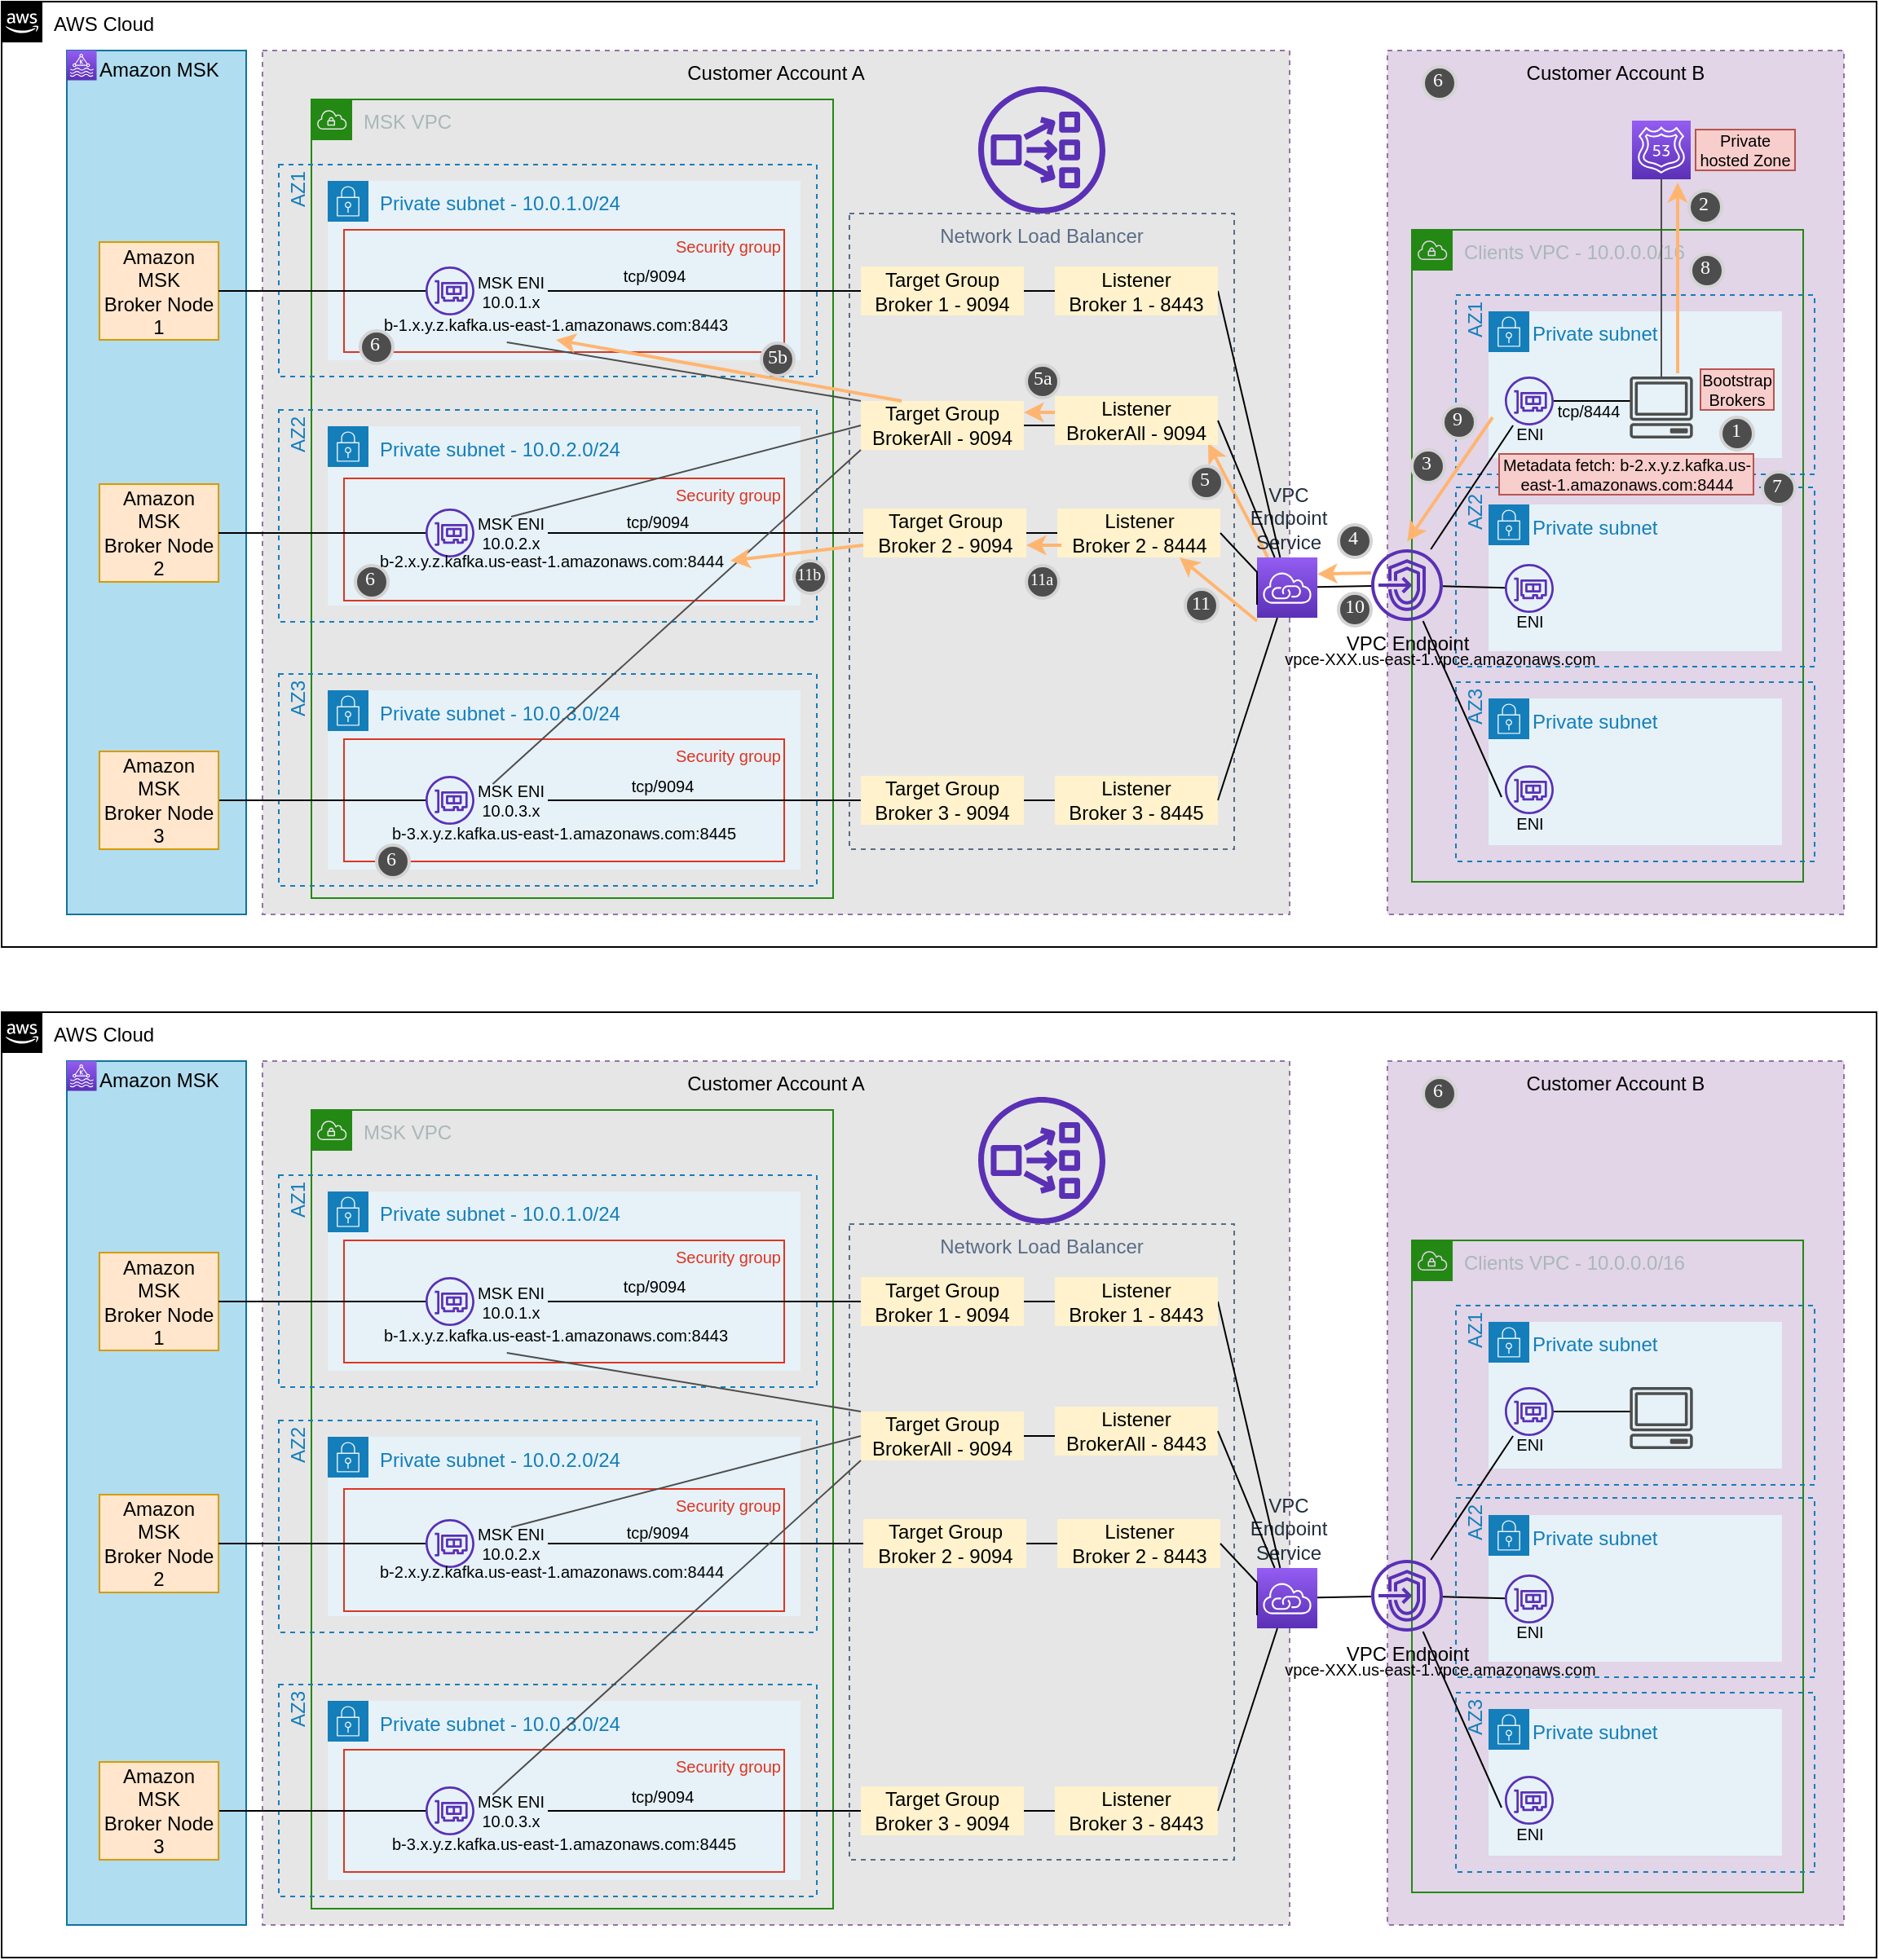 <mxfile version="13.7.9" type="github">
  <diagram id="V1Vt3t-gvWR1uWZImgzx" name="Page-1">
    <mxGraphModel dx="1387" dy="724" grid="1" gridSize="10" guides="1" tooltips="1" connect="1" arrows="1" fold="1" page="1" pageScale="1" pageWidth="850" pageHeight="1100" math="0" shadow="0">
      <root>
        <mxCell id="0" />
        <mxCell id="1" parent="0" />
        <mxCell id="DqZF1T1k3552ePXCRRWf-1" value="AWS Cloud" style="points=[[0,0],[0.25,0],[0.5,0],[0.75,0],[1,0],[1,0.25],[1,0.5],[1,0.75],[1,1],[0.75,1],[0.5,1],[0.25,1],[0,1],[0,0.75],[0,0.5],[0,0.25]];outlineConnect=0;html=1;whiteSpace=wrap;fontSize=12;fontStyle=0;shape=mxgraph.aws4.group;grIcon=mxgraph.aws4.group_aws_cloud_alt;verticalAlign=top;align=left;spacingLeft=30;dashed=0;" parent="1" vertex="1">
          <mxGeometry x="10" y="40" width="1150" height="580" as="geometry" />
        </mxCell>
        <mxCell id="DqZF1T1k3552ePXCRRWf-7" value="Amazon MSK" style="group;spacingRight=0;spacingLeft=20;align=left;fillColor=#b1ddf0;strokeColor=#10739e;container=0;spacing=0;" parent="1" vertex="1" connectable="0">
          <mxGeometry x="50" y="70" width="110" height="530" as="geometry" />
        </mxCell>
        <mxCell id="DqZF1T1k3552ePXCRRWf-12" value="Customer Account A" style="strokeColor=#9673a6;dashed=1;verticalAlign=top;fontStyle=0;align=center;fillColor=#E6E6E6;" parent="1" vertex="1">
          <mxGeometry x="170" y="70" width="630" height="530" as="geometry" />
        </mxCell>
        <mxCell id="DqZF1T1k3552ePXCRRWf-13" value="Customer Account B" style="fillColor=#e1d5e7;strokeColor=#9673a6;dashed=1;verticalAlign=top;fontStyle=0;align=center;" parent="1" vertex="1">
          <mxGeometry x="860" y="70" width="280" height="530" as="geometry" />
        </mxCell>
        <mxCell id="DqZF1T1k3552ePXCRRWf-14" value="MSK VPC" style="points=[[0,0],[0.25,0],[0.5,0],[0.75,0],[1,0],[1,0.25],[1,0.5],[1,0.75],[1,1],[0.75,1],[0.5,1],[0.25,1],[0,1],[0,0.75],[0,0.5],[0,0.25]];outlineConnect=0;gradientColor=none;html=1;whiteSpace=wrap;fontSize=12;fontStyle=0;shape=mxgraph.aws4.group;grIcon=mxgraph.aws4.group_vpc;strokeColor=#248814;fillColor=none;verticalAlign=top;align=left;spacingLeft=30;fontColor=#AAB7B8;dashed=0;" parent="1" vertex="1">
          <mxGeometry x="200" y="100" width="320" height="490" as="geometry" />
        </mxCell>
        <mxCell id="DqZF1T1k3552ePXCRRWf-15" value="AZ1" style="fillColor=none;strokeColor=#147EBA;dashed=1;verticalAlign=top;fontStyle=0;fontColor=#147EBA;align=right;horizontal=0;spacing=0;spacingRight=4;" parent="1" vertex="1">
          <mxGeometry x="180" y="140" width="330" height="130" as="geometry" />
        </mxCell>
        <mxCell id="DqZF1T1k3552ePXCRRWf-16" value="AZ2" style="fillColor=none;strokeColor=#147EBA;dashed=1;verticalAlign=top;fontStyle=0;fontColor=#147EBA;align=right;horizontal=0;spacing=0;spacingRight=4;" parent="1" vertex="1">
          <mxGeometry x="180" y="290.5" width="330" height="130" as="geometry" />
        </mxCell>
        <mxCell id="DqZF1T1k3552ePXCRRWf-17" value="AZ3" style="fillColor=none;strokeColor=#147EBA;dashed=1;verticalAlign=top;fontStyle=0;fontColor=#147EBA;align=right;horizontal=0;spacing=0;spacingRight=4;" parent="1" vertex="1">
          <mxGeometry x="180" y="452.5" width="330" height="130" as="geometry" />
        </mxCell>
        <mxCell id="YOj0RfPdQwlDos6cRO1P-2" value="Clients VPC - 10.0.0.0/16" style="points=[[0,0],[0.25,0],[0.5,0],[0.75,0],[1,0],[1,0.25],[1,0.5],[1,0.75],[1,1],[0.75,1],[0.5,1],[0.25,1],[0,1],[0,0.75],[0,0.5],[0,0.25]];outlineConnect=0;gradientColor=none;html=1;whiteSpace=wrap;fontSize=12;fontStyle=0;shape=mxgraph.aws4.group;grIcon=mxgraph.aws4.group_vpc;strokeColor=#248814;fillColor=none;verticalAlign=top;align=left;spacingLeft=30;fontColor=#AAB7B8;dashed=0;" parent="1" vertex="1">
          <mxGeometry x="875" y="180" width="240" height="400" as="geometry" />
        </mxCell>
        <mxCell id="YOj0RfPdQwlDos6cRO1P-3" value="AZ1" style="fillColor=none;strokeColor=#147EBA;dashed=1;verticalAlign=top;fontStyle=0;fontColor=#147EBA;align=right;horizontal=0;spacing=0;spacingRight=4;" parent="1" vertex="1">
          <mxGeometry x="902" y="220" width="220" height="110" as="geometry" />
        </mxCell>
        <mxCell id="YOj0RfPdQwlDos6cRO1P-4" value="AZ2" style="fillColor=none;strokeColor=#147EBA;dashed=1;verticalAlign=top;fontStyle=0;fontColor=#147EBA;align=right;horizontal=0;spacing=0;spacingRight=4;" parent="1" vertex="1">
          <mxGeometry x="902" y="338" width="220" height="110" as="geometry" />
        </mxCell>
        <mxCell id="YOj0RfPdQwlDos6cRO1P-5" value="AZ3" style="fillColor=none;strokeColor=#147EBA;dashed=1;verticalAlign=top;fontStyle=0;fontColor=#147EBA;align=right;horizontal=0;spacing=0;spacingRight=4;" parent="1" vertex="1">
          <mxGeometry x="902" y="457.5" width="220" height="110" as="geometry" />
        </mxCell>
        <mxCell id="YOj0RfPdQwlDos6cRO1P-7" value="Private subnet - 10.0.1.0/24" style="points=[[0,0],[0.25,0],[0.5,0],[0.75,0],[1,0],[1,0.25],[1,0.5],[1,0.75],[1,1],[0.75,1],[0.5,1],[0.25,1],[0,1],[0,0.75],[0,0.5],[0,0.25]];outlineConnect=0;gradientColor=none;html=1;whiteSpace=wrap;fontSize=12;fontStyle=0;shape=mxgraph.aws4.group;grIcon=mxgraph.aws4.group_security_group;grStroke=0;strokeColor=#147EBA;fillColor=#E6F2F8;verticalAlign=top;align=left;spacingLeft=30;fontColor=#147EBA;dashed=0;" parent="1" vertex="1">
          <mxGeometry x="210" y="150" width="290" height="110" as="geometry" />
        </mxCell>
        <mxCell id="YOj0RfPdQwlDos6cRO1P-8" value="Private subnet - 10.0.2.0/24" style="points=[[0,0],[0.25,0],[0.5,0],[0.75,0],[1,0],[1,0.25],[1,0.5],[1,0.75],[1,1],[0.75,1],[0.5,1],[0.25,1],[0,1],[0,0.75],[0,0.5],[0,0.25]];outlineConnect=0;gradientColor=none;html=1;whiteSpace=wrap;fontSize=12;fontStyle=0;shape=mxgraph.aws4.group;grIcon=mxgraph.aws4.group_security_group;grStroke=0;strokeColor=#147EBA;fillColor=#E6F2F8;verticalAlign=top;align=left;spacingLeft=30;fontColor=#147EBA;dashed=0;" parent="1" vertex="1">
          <mxGeometry x="210" y="300.5" width="290" height="110" as="geometry" />
        </mxCell>
        <mxCell id="YOj0RfPdQwlDos6cRO1P-9" value="Private subnet - 10.0.3.0/24" style="points=[[0,0],[0.25,0],[0.5,0],[0.75,0],[1,0],[1,0.25],[1,0.5],[1,0.75],[1,1],[0.75,1],[0.5,1],[0.25,1],[0,1],[0,0.75],[0,0.5],[0,0.25]];outlineConnect=0;gradientColor=none;html=1;whiteSpace=wrap;fontSize=12;fontStyle=0;shape=mxgraph.aws4.group;grIcon=mxgraph.aws4.group_security_group;grStroke=0;strokeColor=#147EBA;fillColor=#E6F2F8;verticalAlign=top;align=left;spacingLeft=30;fontColor=#147EBA;dashed=0;" parent="1" vertex="1">
          <mxGeometry x="210" y="462.5" width="290" height="110" as="geometry" />
        </mxCell>
        <mxCell id="YOj0RfPdQwlDos6cRO1P-10" value="Private subnet" style="points=[[0,0],[0.25,0],[0.5,0],[0.75,0],[1,0],[1,0.25],[1,0.5],[1,0.75],[1,1],[0.75,1],[0.5,1],[0.25,1],[0,1],[0,0.75],[0,0.5],[0,0.25]];outlineConnect=0;gradientColor=none;html=1;whiteSpace=wrap;fontSize=12;fontStyle=0;shape=mxgraph.aws4.group;grIcon=mxgraph.aws4.group_security_group;grStroke=0;strokeColor=#147EBA;fillColor=#E6F2F8;verticalAlign=top;align=left;spacingLeft=25;fontColor=#147EBA;dashed=0;" parent="1" vertex="1">
          <mxGeometry x="922" y="230" width="180" height="90" as="geometry" />
        </mxCell>
        <mxCell id="YOj0RfPdQwlDos6cRO1P-11" value="Private subnet" style="points=[[0,0],[0.25,0],[0.5,0],[0.75,0],[1,0],[1,0.25],[1,0.5],[1,0.75],[1,1],[0.75,1],[0.5,1],[0.25,1],[0,1],[0,0.75],[0,0.5],[0,0.25]];outlineConnect=0;gradientColor=none;html=1;whiteSpace=wrap;fontSize=12;fontStyle=0;shape=mxgraph.aws4.group;grIcon=mxgraph.aws4.group_security_group;grStroke=0;strokeColor=#147EBA;fillColor=#E6F2F8;verticalAlign=top;align=left;spacingLeft=25;fontColor=#147EBA;dashed=0;" parent="1" vertex="1">
          <mxGeometry x="922" y="348.5" width="180" height="90" as="geometry" />
        </mxCell>
        <mxCell id="YOj0RfPdQwlDos6cRO1P-12" value="Private subnet" style="points=[[0,0],[0.25,0],[0.5,0],[0.75,0],[1,0],[1,0.25],[1,0.5],[1,0.75],[1,1],[0.75,1],[0.5,1],[0.25,1],[0,1],[0,0.75],[0,0.5],[0,0.25]];outlineConnect=0;gradientColor=none;html=1;whiteSpace=wrap;fontSize=12;fontStyle=0;shape=mxgraph.aws4.group;grIcon=mxgraph.aws4.group_security_group;grStroke=0;strokeColor=#147EBA;fillColor=#E6F2F8;verticalAlign=top;align=left;spacingLeft=25;fontColor=#147EBA;dashed=0;" parent="1" vertex="1">
          <mxGeometry x="922" y="467.5" width="180" height="90" as="geometry" />
        </mxCell>
        <mxCell id="YOj0RfPdQwlDos6cRO1P-15" value="Security group" style="fillColor=none;strokeColor=#DD3522;verticalAlign=top;fontStyle=0;fontColor=#DD3522;align=right;fontSize=10;spacing=0;spacingRight=2;" parent="1" vertex="1">
          <mxGeometry x="220" y="332.5" width="270" height="75" as="geometry" />
        </mxCell>
        <mxCell id="YOj0RfPdQwlDos6cRO1P-16" value="Security group" style="fillColor=none;strokeColor=#DD3522;verticalAlign=top;fontStyle=0;fontColor=#DD3522;align=right;fontSize=10;spacing=0;spacingRight=2;" parent="1" vertex="1">
          <mxGeometry x="220" y="492.5" width="270" height="75" as="geometry" />
        </mxCell>
        <mxCell id="YOj0RfPdQwlDos6cRO1P-17" value="Security group" style="fillColor=none;strokeColor=#DD3522;verticalAlign=top;fontStyle=0;fontColor=#DD3522;align=right;fontSize=10;spacing=0;spacingLeft=0;spacingRight=2;" parent="1" vertex="1">
          <mxGeometry x="220" y="180" width="270" height="75" as="geometry" />
        </mxCell>
        <mxCell id="YOj0RfPdQwlDos6cRO1P-18" value="" style="outlineConnect=0;fontColor=#232F3E;gradientColor=none;fillColor=#5A30B5;strokeColor=none;dashed=0;verticalLabelPosition=bottom;verticalAlign=top;align=center;html=1;fontSize=12;fontStyle=0;aspect=fixed;pointerEvents=1;shape=mxgraph.aws4.elastic_network_interface;" parent="1" vertex="1">
          <mxGeometry x="270" y="351" width="30" height="30" as="geometry" />
        </mxCell>
        <mxCell id="YOj0RfPdQwlDos6cRO1P-19" value="" style="outlineConnect=0;fontColor=#232F3E;gradientColor=none;fillColor=#5A30B5;strokeColor=none;dashed=0;verticalLabelPosition=bottom;verticalAlign=top;align=center;html=1;fontSize=12;fontStyle=0;aspect=fixed;pointerEvents=1;shape=mxgraph.aws4.elastic_network_interface;" parent="1" vertex="1">
          <mxGeometry x="270" y="515" width="30" height="30" as="geometry" />
        </mxCell>
        <mxCell id="YOj0RfPdQwlDos6cRO1P-14" value="" style="outlineConnect=0;fontColor=#232F3E;gradientColor=none;fillColor=#5A30B5;strokeColor=none;dashed=0;verticalLabelPosition=bottom;verticalAlign=top;align=center;html=1;fontSize=12;fontStyle=0;aspect=fixed;pointerEvents=1;shape=mxgraph.aws4.elastic_network_interface;" parent="1" vertex="1">
          <mxGeometry x="270" y="202.5" width="30" height="30" as="geometry" />
        </mxCell>
        <mxCell id="YOj0RfPdQwlDos6cRO1P-60" value="" style="edgeStyle=orthogonalEdgeStyle;rounded=0;orthogonalLoop=1;jettySize=auto;html=1;endArrow=none;endFill=0;fontSize=10;exitX=1;exitY=0.5;exitDx=0;exitDy=0;entryX=0;entryY=0.5;entryDx=0;entryDy=0;" parent="1" source="YOj0RfPdQwlDos6cRO1P-20" target="YOj0RfPdQwlDos6cRO1P-44" edge="1">
          <mxGeometry relative="1" as="geometry">
            <Array as="points">
              <mxPoint x="650" y="218" />
            </Array>
          </mxGeometry>
        </mxCell>
        <mxCell id="YOj0RfPdQwlDos6cRO1P-72" value="tcp/9094" style="edgeLabel;html=1;align=center;verticalAlign=middle;resizable=0;points=[];fontSize=10;labelBackgroundColor=none;" parent="YOj0RfPdQwlDos6cRO1P-60" vertex="1" connectable="0">
          <mxGeometry x="1" y="-245" relative="1" as="geometry">
            <mxPoint x="-127" y="235" as="offset" />
          </mxGeometry>
        </mxCell>
        <mxCell id="YOj0RfPdQwlDos6cRO1P-20" value="MSK ENI&lt;br&gt;10.0.1.x&lt;font style=&quot;font-size: 10px&quot;&gt;&lt;br style=&quot;font-size: 10px&quot;&gt;&lt;/font&gt;" style="text;html=1;strokeColor=none;fillColor=none;align=center;verticalAlign=middle;whiteSpace=wrap;rounded=0;fontSize=10;" parent="1" vertex="1">
          <mxGeometry x="300" y="207.5" width="45" height="20" as="geometry" />
        </mxCell>
        <mxCell id="YOj0RfPdQwlDos6cRO1P-61" value="" style="edgeStyle=orthogonalEdgeStyle;rounded=0;orthogonalLoop=1;jettySize=auto;html=1;endArrow=none;endFill=0;fontSize=10;entryX=0;entryY=0.5;entryDx=0;entryDy=0;" parent="1" source="YOj0RfPdQwlDos6cRO1P-21" target="YOj0RfPdQwlDos6cRO1P-46" edge="1">
          <mxGeometry relative="1" as="geometry" />
        </mxCell>
        <mxCell id="YOj0RfPdQwlDos6cRO1P-21" value="MSK ENI&lt;br&gt;10.0.2.x&lt;font style=&quot;font-size: 10px&quot;&gt;&lt;br style=&quot;font-size: 10px&quot;&gt;&lt;/font&gt;" style="text;html=1;strokeColor=none;fillColor=none;align=center;verticalAlign=middle;whiteSpace=wrap;rounded=0;fontSize=10;" parent="1" vertex="1">
          <mxGeometry x="300" y="356" width="45" height="20" as="geometry" />
        </mxCell>
        <mxCell id="YOj0RfPdQwlDos6cRO1P-62" value="" style="edgeStyle=orthogonalEdgeStyle;rounded=0;orthogonalLoop=1;jettySize=auto;html=1;endArrow=none;endFill=0;fontSize=10;entryX=0;entryY=0.5;entryDx=0;entryDy=0;" parent="1" source="YOj0RfPdQwlDos6cRO1P-22" target="YOj0RfPdQwlDos6cRO1P-47" edge="1">
          <mxGeometry relative="1" as="geometry" />
        </mxCell>
        <mxCell id="YOj0RfPdQwlDos6cRO1P-22" value="MSK ENI&lt;br&gt;10.0.3.x&lt;font style=&quot;font-size: 10px&quot;&gt;&lt;br style=&quot;font-size: 10px&quot;&gt;&lt;/font&gt;" style="text;html=1;strokeColor=none;fillColor=none;align=center;verticalAlign=middle;whiteSpace=wrap;rounded=0;fontSize=10;" parent="1" vertex="1">
          <mxGeometry x="300" y="520" width="45" height="20" as="geometry" />
        </mxCell>
        <mxCell id="YOj0RfPdQwlDos6cRO1P-23" value="b-1.x.y.z.kafka.us-east-1.amazonaws.com:8443" style="text;html=1;strokeColor=none;fillColor=none;align=center;verticalAlign=middle;whiteSpace=wrap;rounded=0;fontSize=10;" parent="1" vertex="1">
          <mxGeometry x="240" y="227.5" width="220" height="20" as="geometry" />
        </mxCell>
        <mxCell id="YOj0RfPdQwlDos6cRO1P-24" value="b-2.x.y.z.kafka.us-east-1.amazonaws.com:8444" style="text;html=1;strokeColor=none;fillColor=none;align=center;verticalAlign=middle;whiteSpace=wrap;rounded=0;fontSize=10;" parent="1" vertex="1">
          <mxGeometry x="238" y="376" width="219" height="14" as="geometry" />
        </mxCell>
        <mxCell id="YOj0RfPdQwlDos6cRO1P-25" value="b-3.x.y.z.kafka.us-east-1.amazonaws.com:8445" style="text;html=1;strokeColor=none;fillColor=none;align=center;verticalAlign=middle;whiteSpace=wrap;rounded=0;fontSize=10;" parent="1" vertex="1">
          <mxGeometry x="235" y="540" width="240" height="20" as="geometry" />
        </mxCell>
        <mxCell id="YOj0RfPdQwlDos6cRO1P-28" value="" style="outlineConnect=0;fontColor=#232F3E;gradientColor=none;fillColor=#5A30B5;strokeColor=none;dashed=0;verticalLabelPosition=bottom;verticalAlign=top;align=center;html=1;fontSize=12;fontStyle=0;aspect=fixed;pointerEvents=1;shape=mxgraph.aws4.network_load_balancer;" parent="1" vertex="1">
          <mxGeometry x="609" y="92" width="78" height="78" as="geometry" />
        </mxCell>
        <mxCell id="J3hpJYSXND3omHvZxPC7-9" value="" style="rounded=0;jumpSize=6;orthogonalLoop=1;jettySize=auto;html=1;strokeColor=#FFB570;strokeWidth=2;entryX=0.94;entryY=0.967;entryDx=0;entryDy=0;entryPerimeter=0;" edge="1" parent="1" target="YOj0RfPdQwlDos6cRO1P-52">
          <mxGeometry relative="1" as="geometry">
            <mxPoint x="786.666" y="381" as="sourcePoint" />
            <mxPoint x="750" y="233" as="targetPoint" />
          </mxGeometry>
        </mxCell>
        <mxCell id="YOj0RfPdQwlDos6cRO1P-29" value="VPC Endpoint&lt;br&gt;&lt;p style=&quot;margin-top: 0pt ; margin-bottom: 0pt ; margin-left: 0in ; text-align: left ; direction: ltr ; unicode-bidi: embed ; word-break: normal&quot;&gt;&lt;/p&gt;" style="outlineConnect=0;gradientColor=none;fillColor=#5A30B5;strokeColor=none;dashed=0;verticalLabelPosition=bottom;verticalAlign=top;align=center;html=1;fontSize=12;fontStyle=0;aspect=fixed;pointerEvents=1;shape=mxgraph.aws4.endpoints;" parent="1" vertex="1">
          <mxGeometry x="850" y="376" width="44" height="44" as="geometry" />
        </mxCell>
        <mxCell id="YOj0RfPdQwlDos6cRO1P-85" value="" style="edgeStyle=none;rounded=0;orthogonalLoop=1;jettySize=auto;html=1;endArrow=none;endFill=0;fontSize=10;" parent="1" source="YOj0RfPdQwlDos6cRO1P-31" target="YOj0RfPdQwlDos6cRO1P-29" edge="1">
          <mxGeometry relative="1" as="geometry" />
        </mxCell>
        <mxCell id="YOj0RfPdQwlDos6cRO1P-31" value="VPC &lt;br&gt;Endpoint&lt;br&gt;Service" style="outlineConnect=0;fontColor=#232F3E;gradientColor=#945DF2;gradientDirection=north;fillColor=#5A30B5;strokeColor=#ffffff;dashed=0;verticalLabelPosition=top;verticalAlign=bottom;align=center;html=1;fontSize=12;fontStyle=0;aspect=fixed;shape=mxgraph.aws4.resourceIcon;resIcon=mxgraph.aws4.vpc_privatelink;horizontal=1;labelPosition=center;" parent="1" vertex="1">
          <mxGeometry x="780" y="381" width="37" height="37" as="geometry" />
        </mxCell>
        <mxCell id="YOj0RfPdQwlDos6cRO1P-77" value="" style="edgeStyle=orthogonalEdgeStyle;rounded=0;orthogonalLoop=1;jettySize=auto;html=1;endArrow=none;endFill=0;fontSize=10;" parent="1" source="YOj0RfPdQwlDos6cRO1P-34" edge="1">
          <mxGeometry relative="1" as="geometry">
            <mxPoint x="1010" y="285" as="targetPoint" />
          </mxGeometry>
        </mxCell>
        <mxCell id="YOj0RfPdQwlDos6cRO1P-78" value="tcp/8444" style="edgeLabel;html=1;align=center;verticalAlign=middle;resizable=0;points=[];fontSize=10;labelBackgroundColor=none;" parent="YOj0RfPdQwlDos6cRO1P-77" vertex="1" connectable="0">
          <mxGeometry x="-0.5" y="-1" relative="1" as="geometry">
            <mxPoint x="9" y="4.5" as="offset" />
          </mxGeometry>
        </mxCell>
        <mxCell id="YOj0RfPdQwlDos6cRO1P-34" value="" style="outlineConnect=0;fontColor=#232F3E;gradientColor=none;fillColor=#5A30B5;strokeColor=none;dashed=0;verticalLabelPosition=bottom;verticalAlign=top;align=center;html=1;fontSize=12;fontStyle=0;aspect=fixed;pointerEvents=1;shape=mxgraph.aws4.elastic_network_interface;" parent="1" vertex="1">
          <mxGeometry x="932" y="270" width="30" height="30" as="geometry" />
        </mxCell>
        <mxCell id="YOj0RfPdQwlDos6cRO1P-87" value="" style="edgeStyle=none;rounded=0;orthogonalLoop=1;jettySize=auto;html=1;endArrow=none;endFill=0;fontSize=10;" parent="1" source="YOj0RfPdQwlDos6cRO1P-35" target="YOj0RfPdQwlDos6cRO1P-29" edge="1">
          <mxGeometry relative="1" as="geometry" />
        </mxCell>
        <mxCell id="YOj0RfPdQwlDos6cRO1P-35" value="" style="outlineConnect=0;fontColor=#232F3E;gradientColor=none;fillColor=#5A30B5;strokeColor=none;dashed=0;verticalLabelPosition=bottom;verticalAlign=top;align=center;html=1;fontSize=12;fontStyle=0;aspect=fixed;pointerEvents=1;shape=mxgraph.aws4.elastic_network_interface;" parent="1" vertex="1">
          <mxGeometry x="932" y="385" width="30" height="30" as="geometry" />
        </mxCell>
        <mxCell id="YOj0RfPdQwlDos6cRO1P-36" value="" style="outlineConnect=0;fontColor=#232F3E;gradientColor=none;fillColor=#5A30B5;strokeColor=none;dashed=0;verticalLabelPosition=bottom;verticalAlign=top;align=center;html=1;fontSize=12;fontStyle=0;aspect=fixed;pointerEvents=1;shape=mxgraph.aws4.elastic_network_interface;" parent="1" vertex="1">
          <mxGeometry x="932" y="508.5" width="30" height="30" as="geometry" />
        </mxCell>
        <mxCell id="YOj0RfPdQwlDos6cRO1P-37" value="Network Load Balancer" style="fillColor=none;strokeColor=#5A6C86;dashed=1;verticalAlign=top;fontStyle=0;fontColor=#5A6C86;align=center;" parent="1" vertex="1">
          <mxGeometry x="530" y="170" width="236" height="390" as="geometry" />
        </mxCell>
        <mxCell id="YOj0RfPdQwlDos6cRO1P-65" value="" style="edgeStyle=orthogonalEdgeStyle;rounded=0;orthogonalLoop=1;jettySize=auto;html=1;endArrow=none;endFill=0;fontSize=10;" parent="1" source="YOj0RfPdQwlDos6cRO1P-44" target="YOj0RfPdQwlDos6cRO1P-45" edge="1">
          <mxGeometry relative="1" as="geometry" />
        </mxCell>
        <mxCell id="YOj0RfPdQwlDos6cRO1P-44" value="Target Group Broker 1 - 9094" style="rounded=0;whiteSpace=wrap;html=1;align=center;fillColor=#fff2cc;strokeColor=none;" parent="1" vertex="1">
          <mxGeometry x="537" y="202.5" width="100" height="30" as="geometry" />
        </mxCell>
        <mxCell id="YOj0RfPdQwlDos6cRO1P-81" style="rounded=0;orthogonalLoop=1;jettySize=auto;html=1;exitX=1;exitY=0.5;exitDx=0;exitDy=0;endArrow=none;endFill=0;fontSize=10;" parent="1" source="YOj0RfPdQwlDos6cRO1P-45" target="YOj0RfPdQwlDos6cRO1P-31" edge="1">
          <mxGeometry relative="1" as="geometry" />
        </mxCell>
        <mxCell id="YOj0RfPdQwlDos6cRO1P-45" value="Listener &lt;br&gt;Broker 1 - 8443" style="rounded=0;whiteSpace=wrap;html=1;align=center;fillColor=#fff2cc;strokeColor=none;" parent="1" vertex="1">
          <mxGeometry x="656" y="202.5" width="100" height="30" as="geometry" />
        </mxCell>
        <mxCell id="YOj0RfPdQwlDos6cRO1P-63" value="" style="edgeStyle=orthogonalEdgeStyle;rounded=0;orthogonalLoop=1;jettySize=auto;html=1;endArrow=none;endFill=0;fontSize=10;" parent="1" source="YOj0RfPdQwlDos6cRO1P-46" target="YOj0RfPdQwlDos6cRO1P-48" edge="1">
          <mxGeometry relative="1" as="geometry" />
        </mxCell>
        <mxCell id="YOj0RfPdQwlDos6cRO1P-46" value="Target Group Broker 2 - 9094" style="rounded=0;whiteSpace=wrap;html=1;align=center;fillColor=#fff2cc;strokeColor=none;" parent="1" vertex="1">
          <mxGeometry x="538.5" y="351" width="100" height="30" as="geometry" />
        </mxCell>
        <mxCell id="YOj0RfPdQwlDos6cRO1P-66" value="" style="edgeStyle=orthogonalEdgeStyle;rounded=0;orthogonalLoop=1;jettySize=auto;html=1;endArrow=none;endFill=0;fontSize=10;" parent="1" source="YOj0RfPdQwlDos6cRO1P-47" target="YOj0RfPdQwlDos6cRO1P-49" edge="1">
          <mxGeometry relative="1" as="geometry" />
        </mxCell>
        <mxCell id="YOj0RfPdQwlDos6cRO1P-47" value="Target Group Broker 3 - 9094" style="rounded=0;whiteSpace=wrap;html=1;align=center;fillColor=#fff2cc;strokeColor=none;" parent="1" vertex="1">
          <mxGeometry x="537" y="515" width="100" height="30" as="geometry" />
        </mxCell>
        <mxCell id="YOj0RfPdQwlDos6cRO1P-48" value="Listener &lt;br&gt;Broker 2 - 8444" style="rounded=0;whiteSpace=wrap;html=1;align=center;fillColor=#fff2cc;strokeColor=none;" parent="1" vertex="1">
          <mxGeometry x="657.5" y="351" width="100" height="30" as="geometry" />
        </mxCell>
        <mxCell id="YOj0RfPdQwlDos6cRO1P-49" value="Listener &lt;br&gt;Broker 3 - 8445" style="rounded=0;whiteSpace=wrap;html=1;align=center;fillColor=#fff2cc;strokeColor=none;" parent="1" vertex="1">
          <mxGeometry x="656" y="515" width="100" height="30" as="geometry" />
        </mxCell>
        <mxCell id="YOj0RfPdQwlDos6cRO1P-64" value="" style="edgeStyle=orthogonalEdgeStyle;rounded=0;orthogonalLoop=1;jettySize=auto;html=1;endArrow=none;endFill=0;fontSize=10;" parent="1" source="YOj0RfPdQwlDos6cRO1P-51" target="YOj0RfPdQwlDos6cRO1P-52" edge="1">
          <mxGeometry relative="1" as="geometry" />
        </mxCell>
        <mxCell id="YOj0RfPdQwlDos6cRO1P-51" value="Target Group BrokerAll - 9094" style="rounded=0;whiteSpace=wrap;html=1;align=center;fillColor=#fff2cc;strokeColor=none;" parent="1" vertex="1">
          <mxGeometry x="537" y="285" width="100" height="30" as="geometry" />
        </mxCell>
        <mxCell id="YOj0RfPdQwlDos6cRO1P-52" value="Listener &lt;br&gt;BrokerAll - 9094" style="rounded=0;whiteSpace=wrap;html=1;align=center;fillColor=#fff2cc;strokeColor=none;" parent="1" vertex="1">
          <mxGeometry x="656" y="282" width="100" height="30" as="geometry" />
        </mxCell>
        <mxCell id="YOj0RfPdQwlDos6cRO1P-53" value="" style="outlineConnect=0;fontColor=#232F3E;gradientColor=#945DF2;gradientDirection=north;fillColor=#5A30B5;strokeColor=#ffffff;dashed=0;verticalLabelPosition=bottom;verticalAlign=top;align=center;html=1;fontSize=12;fontStyle=0;aspect=fixed;shape=mxgraph.aws4.resourceIcon;resIcon=mxgraph.aws4.route_53;" parent="1" vertex="1">
          <mxGeometry x="1010" y="113" width="36" height="36" as="geometry" />
        </mxCell>
        <mxCell id="DqZF1T1k3552ePXCRRWf-6" value="" style="outlineConnect=0;fontColor=#232F3E;gradientColor=#945DF2;gradientDirection=north;fillColor=#5A30B5;strokeColor=#ffffff;dashed=0;verticalLabelPosition=bottom;verticalAlign=top;align=left;html=1;fontSize=12;fontStyle=0;aspect=fixed;shape=mxgraph.aws4.resourceIcon;resIcon=mxgraph.aws4.managed_streaming_for_kafka;" parent="1" vertex="1">
          <mxGeometry x="49.999" y="70" width="18.261" height="18.261" as="geometry" />
        </mxCell>
        <mxCell id="DqZF1T1k3552ePXCRRWf-9" value="Amazon MSK&lt;br&gt;Broker Node 1" style="rounded=0;whiteSpace=wrap;html=1;align=center;fillColor=#ffe6cc;strokeColor=#d79b00;" parent="1" vertex="1">
          <mxGeometry x="69.998" y="187.5" width="73.043" height="60" as="geometry" />
        </mxCell>
        <mxCell id="DqZF1T1k3552ePXCRRWf-10" value="Amazon MSK&lt;br&gt;Broker Node 2" style="rounded=0;whiteSpace=wrap;html=1;align=center;fillColor=#ffe6cc;strokeColor=#d79b00;" parent="1" vertex="1">
          <mxGeometry x="69.998" y="336" width="73.043" height="60" as="geometry" />
        </mxCell>
        <mxCell id="YOj0RfPdQwlDos6cRO1P-58" value="" style="edgeStyle=orthogonalEdgeStyle;rounded=0;orthogonalLoop=1;jettySize=auto;html=1;fontSize=10;endArrow=none;endFill=0;" parent="1" source="DqZF1T1k3552ePXCRRWf-11" target="YOj0RfPdQwlDos6cRO1P-19" edge="1">
          <mxGeometry relative="1" as="geometry">
            <mxPoint x="227.391" y="522.5" as="targetPoint" />
          </mxGeometry>
        </mxCell>
        <mxCell id="DqZF1T1k3552ePXCRRWf-11" value="Amazon MSK&lt;br&gt;Broker Node 3" style="rounded=0;whiteSpace=wrap;html=1;align=center;fillColor=#ffe6cc;strokeColor=#d79b00;" parent="1" vertex="1">
          <mxGeometry x="69.998" y="500" width="73.043" height="60" as="geometry" />
        </mxCell>
        <mxCell id="YOj0RfPdQwlDos6cRO1P-56" value="" style="edgeStyle=orthogonalEdgeStyle;rounded=0;orthogonalLoop=1;jettySize=auto;html=1;fontSize=10;endArrow=none;endFill=0;" parent="1" source="DqZF1T1k3552ePXCRRWf-10" target="YOj0RfPdQwlDos6cRO1P-18" edge="1">
          <mxGeometry relative="1" as="geometry" />
        </mxCell>
        <mxCell id="YOj0RfPdQwlDos6cRO1P-55" value="" style="edgeStyle=orthogonalEdgeStyle;rounded=0;orthogonalLoop=1;jettySize=auto;html=1;fontSize=10;endArrow=none;endFill=0;" parent="1" source="DqZF1T1k3552ePXCRRWf-9" target="YOj0RfPdQwlDos6cRO1P-14" edge="1">
          <mxGeometry relative="1" as="geometry" />
        </mxCell>
        <mxCell id="YOj0RfPdQwlDos6cRO1P-93" value="" style="edgeStyle=none;rounded=0;orthogonalLoop=1;jettySize=auto;html=1;endArrow=none;endFill=0;strokeColor=#4D4D4D;fontSize=10;" parent="1" source="YOj0RfPdQwlDos6cRO1P-67" target="YOj0RfPdQwlDos6cRO1P-53" edge="1">
          <mxGeometry relative="1" as="geometry">
            <mxPoint x="1059.5" y="201" as="targetPoint" />
          </mxGeometry>
        </mxCell>
        <mxCell id="YOj0RfPdQwlDos6cRO1P-67" value="" style="outlineConnect=0;fontColor=#232F3E;gradientColor=none;strokeColor=none;dashed=0;verticalLabelPosition=bottom;verticalAlign=top;align=center;html=1;fontSize=12;fontStyle=0;aspect=fixed;pointerEvents=1;shape=mxgraph.aws4.client;strokeWidth=1;fillColor=#4D4D4D;" parent="1" vertex="1">
          <mxGeometry x="1008.5" y="270" width="39" height="38" as="geometry" />
        </mxCell>
        <mxCell id="YOj0RfPdQwlDos6cRO1P-69" value="&lt;font style=&quot;font-size: 10px&quot;&gt;ENI&lt;br style=&quot;font-size: 10px&quot;&gt;&lt;/font&gt;" style="text;html=1;strokeColor=none;fillColor=none;align=center;verticalAlign=middle;whiteSpace=wrap;rounded=0;fontSize=10;" parent="1" vertex="1">
          <mxGeometry x="924.5" y="295" width="45" height="20" as="geometry" />
        </mxCell>
        <mxCell id="YOj0RfPdQwlDos6cRO1P-70" value="&lt;font style=&quot;font-size: 10px&quot;&gt;ENI&lt;br style=&quot;font-size: 10px&quot;&gt;&lt;/font&gt;" style="text;html=1;strokeColor=none;fillColor=none;align=center;verticalAlign=middle;whiteSpace=wrap;rounded=0;fontSize=10;" parent="1" vertex="1">
          <mxGeometry x="924.5" y="410" width="45" height="20" as="geometry" />
        </mxCell>
        <mxCell id="YOj0RfPdQwlDos6cRO1P-71" value="&lt;font style=&quot;font-size: 10px&quot;&gt;ENI&lt;br style=&quot;font-size: 10px&quot;&gt;&lt;/font&gt;" style="text;html=1;strokeColor=none;fillColor=none;align=center;verticalAlign=middle;whiteSpace=wrap;rounded=0;fontSize=10;" parent="1" vertex="1">
          <mxGeometry x="924.5" y="533.5" width="45" height="20" as="geometry" />
        </mxCell>
        <mxCell id="YOj0RfPdQwlDos6cRO1P-73" value="tcp/9094" style="edgeLabel;html=1;align=center;verticalAlign=middle;resizable=0;points=[];fontSize=10;labelBackgroundColor=none;" parent="1" vertex="1" connectable="0">
          <mxGeometry x="430" y="217.5" as="geometry">
            <mxPoint x="-18" y="141" as="offset" />
          </mxGeometry>
        </mxCell>
        <mxCell id="YOj0RfPdQwlDos6cRO1P-74" value="tcp/9094" style="edgeLabel;html=1;align=center;verticalAlign=middle;resizable=0;points=[];fontSize=10;labelBackgroundColor=none;" parent="1" vertex="1" connectable="0">
          <mxGeometry x="430" y="386" as="geometry">
            <mxPoint x="-15" y="135" as="offset" />
          </mxGeometry>
        </mxCell>
        <mxCell id="YOj0RfPdQwlDos6cRO1P-82" style="rounded=0;orthogonalLoop=1;jettySize=auto;html=1;exitX=1;exitY=0.5;exitDx=0;exitDy=0;endArrow=none;endFill=0;fontSize=10;" parent="1" source="YOj0RfPdQwlDos6cRO1P-49" target="YOj0RfPdQwlDos6cRO1P-31" edge="1">
          <mxGeometry relative="1" as="geometry">
            <mxPoint x="766" y="227.5" as="sourcePoint" />
            <mxPoint x="810.316" y="375.5" as="targetPoint" />
          </mxGeometry>
        </mxCell>
        <mxCell id="YOj0RfPdQwlDos6cRO1P-83" style="rounded=0;orthogonalLoop=1;jettySize=auto;html=1;endArrow=none;endFill=0;fontSize=10;exitX=1;exitY=0.5;exitDx=0;exitDy=0;entryX=0;entryY=0.784;entryDx=0;entryDy=0;entryPerimeter=0;" parent="1" source="YOj0RfPdQwlDos6cRO1P-48" target="YOj0RfPdQwlDos6cRO1P-31" edge="1">
          <mxGeometry relative="1" as="geometry">
            <mxPoint x="766" y="227.5" as="sourcePoint" />
            <mxPoint x="810.316" y="375.5" as="targetPoint" />
            <Array as="points">
              <mxPoint x="780" y="390" />
            </Array>
          </mxGeometry>
        </mxCell>
        <mxCell id="YOj0RfPdQwlDos6cRO1P-84" style="rounded=0;orthogonalLoop=1;jettySize=auto;html=1;endArrow=none;endFill=0;fontSize=10;exitX=1;exitY=0.5;exitDx=0;exitDy=0;" parent="1" source="YOj0RfPdQwlDos6cRO1P-52" edge="1" target="YOj0RfPdQwlDos6cRO1P-31">
          <mxGeometry relative="1" as="geometry">
            <mxPoint x="767.5" y="376" as="sourcePoint" />
            <mxPoint x="780" y="400" as="targetPoint" />
          </mxGeometry>
        </mxCell>
        <mxCell id="YOj0RfPdQwlDos6cRO1P-86" style="rounded=0;orthogonalLoop=1;jettySize=auto;html=1;endArrow=none;endFill=0;fontSize=10;" parent="1" source="YOj0RfPdQwlDos6cRO1P-34" target="YOj0RfPdQwlDos6cRO1P-29" edge="1">
          <mxGeometry relative="1" as="geometry">
            <mxPoint x="766" y="227.5" as="sourcePoint" />
            <mxPoint x="804.18" y="391" as="targetPoint" />
          </mxGeometry>
        </mxCell>
        <mxCell id="YOj0RfPdQwlDos6cRO1P-88" style="rounded=0;orthogonalLoop=1;jettySize=auto;html=1;endArrow=none;endFill=0;fontSize=10;exitX=0.122;exitY=-0.275;exitDx=0;exitDy=0;exitPerimeter=0;" parent="1" source="YOj0RfPdQwlDos6cRO1P-71" target="YOj0RfPdQwlDos6cRO1P-29" edge="1">
          <mxGeometry relative="1" as="geometry">
            <mxPoint x="947.045" y="310.0" as="sourcePoint" />
            <mxPoint x="896.602" y="386" as="targetPoint" />
          </mxGeometry>
        </mxCell>
        <mxCell id="YOj0RfPdQwlDos6cRO1P-89" style="rounded=0;orthogonalLoop=1;jettySize=auto;html=1;exitX=0.363;exitY=1.075;exitDx=0;exitDy=0;endArrow=none;endFill=0;fontSize=10;entryX=0;entryY=0;entryDx=0;entryDy=0;strokeColor=#4D4D4D;exitPerimeter=0;" parent="1" source="YOj0RfPdQwlDos6cRO1P-23" target="YOj0RfPdQwlDos6cRO1P-51" edge="1">
          <mxGeometry relative="1" as="geometry">
            <mxPoint x="766" y="227.5" as="sourcePoint" />
            <mxPoint x="804.18" y="391" as="targetPoint" />
          </mxGeometry>
        </mxCell>
        <mxCell id="YOj0RfPdQwlDos6cRO1P-90" style="rounded=0;orthogonalLoop=1;jettySize=auto;html=1;exitX=0.5;exitY=0;exitDx=0;exitDy=0;endArrow=none;endFill=0;fontSize=10;entryX=0;entryY=0.5;entryDx=0;entryDy=0;strokeColor=#4D4D4D;" parent="1" source="YOj0RfPdQwlDos6cRO1P-21" target="YOj0RfPdQwlDos6cRO1P-51" edge="1">
          <mxGeometry relative="1" as="geometry">
            <mxPoint x="300" y="237.5" as="sourcePoint" />
            <mxPoint x="547" y="445" as="targetPoint" />
          </mxGeometry>
        </mxCell>
        <mxCell id="YOj0RfPdQwlDos6cRO1P-91" style="rounded=0;orthogonalLoop=1;jettySize=auto;html=1;exitX=0.25;exitY=0;exitDx=0;exitDy=0;endArrow=none;endFill=0;fontSize=10;entryX=0;entryY=1;entryDx=0;entryDy=0;strokeColor=#4D4D4D;" parent="1" source="YOj0RfPdQwlDos6cRO1P-22" target="YOj0RfPdQwlDos6cRO1P-51" edge="1">
          <mxGeometry relative="1" as="geometry">
            <mxPoint x="340" y="406" as="sourcePoint" />
            <mxPoint x="547" y="460" as="targetPoint" />
          </mxGeometry>
        </mxCell>
        <mxCell id="YOj0RfPdQwlDos6cRO1P-94" value="2" style="ellipse;whiteSpace=wrap;html=1;aspect=fixed;strokeWidth=2;fontFamily=Tahoma;spacingBottom=4;spacingRight=2;strokeColor=#d3d3d3;labelBackgroundColor=none;fillColor=#4D4D4D;align=left;fontColor=#FFFFFF;spacingLeft=4;" parent="1" vertex="1">
          <mxGeometry x="1045" y="156" width="20" height="20" as="geometry" />
        </mxCell>
        <mxCell id="YOj0RfPdQwlDos6cRO1P-95" value="3" style="ellipse;whiteSpace=wrap;html=1;aspect=fixed;strokeWidth=2;fontFamily=Tahoma;spacingBottom=4;spacingRight=2;strokeColor=#d3d3d3;labelBackgroundColor=none;fillColor=#4D4D4D;align=left;fontColor=#FFFFFF;spacingLeft=4;" parent="1" vertex="1">
          <mxGeometry x="875" y="315" width="20" height="20" as="geometry" />
        </mxCell>
        <mxCell id="YOj0RfPdQwlDos6cRO1P-96" value="4" style="ellipse;whiteSpace=wrap;html=1;aspect=fixed;strokeWidth=2;fontFamily=Tahoma;spacingBottom=4;spacingRight=2;strokeColor=#d3d3d3;labelBackgroundColor=none;fillColor=#4D4D4D;align=left;fontColor=#FFFFFF;spacingLeft=4;" parent="1" vertex="1">
          <mxGeometry x="830" y="361" width="20" height="20" as="geometry" />
        </mxCell>
        <mxCell id="YOj0RfPdQwlDos6cRO1P-97" value="5" style="ellipse;whiteSpace=wrap;html=1;aspect=fixed;strokeWidth=2;fontFamily=Tahoma;spacingBottom=4;spacingRight=2;strokeColor=#d3d3d3;labelBackgroundColor=none;fillColor=#4D4D4D;align=left;fontColor=#FFFFFF;spacingLeft=4;" parent="1" vertex="1">
          <mxGeometry x="739" y="325" width="20" height="20" as="geometry" />
        </mxCell>
        <mxCell id="YOj0RfPdQwlDos6cRO1P-98" value="6" style="ellipse;whiteSpace=wrap;html=1;aspect=fixed;strokeWidth=2;fontFamily=Tahoma;spacingBottom=4;spacingRight=2;strokeColor=#d3d3d3;labelBackgroundColor=none;fillColor=#4D4D4D;align=left;fontColor=#FFFFFF;spacingLeft=4;" parent="1" vertex="1">
          <mxGeometry x="882" y="80" width="20" height="20" as="geometry" />
        </mxCell>
        <mxCell id="YOj0RfPdQwlDos6cRO1P-99" value="1" style="ellipse;whiteSpace=wrap;html=1;aspect=fixed;strokeWidth=2;fontFamily=Tahoma;spacingBottom=4;spacingRight=2;strokeColor=#d3d3d3;labelBackgroundColor=none;fillColor=#4D4D4D;align=left;fontColor=#FFFFFF;spacingLeft=4;" parent="1" vertex="1">
          <mxGeometry x="1064.5" y="295" width="20" height="20" as="geometry" />
        </mxCell>
        <mxCell id="J3hpJYSXND3omHvZxPC7-1" value="&lt;font style=&quot;font-size: 10px&quot;&gt;Bootstrap Brokers&lt;br style=&quot;font-size: 10px&quot;&gt;&lt;/font&gt;" style="text;html=1;strokeColor=#b85450;fillColor=#f8cecc;align=center;verticalAlign=middle;whiteSpace=wrap;rounded=0;fontSize=10;" vertex="1" parent="1">
          <mxGeometry x="1052" y="265.5" width="45" height="25" as="geometry" />
        </mxCell>
        <mxCell id="J3hpJYSXND3omHvZxPC7-3" value="&lt;font style=&quot;font-size: 10px&quot;&gt;Private hosted Zone&lt;br style=&quot;font-size: 10px&quot;&gt;&lt;/font&gt;" style="text;html=1;strokeColor=#b85450;fillColor=#f8cecc;align=center;verticalAlign=middle;whiteSpace=wrap;rounded=0;fontSize=10;" vertex="1" parent="1">
          <mxGeometry x="1049" y="118.5" width="61" height="25" as="geometry" />
        </mxCell>
        <mxCell id="J3hpJYSXND3omHvZxPC7-4" value="" style="endArrow=classic;html=1;strokeColor=#FFB570;entryX=0.25;entryY=1.056;entryDx=0;entryDy=0;entryPerimeter=0;strokeWidth=2;jumpSize=6;exitX=0.268;exitY=-0.053;exitDx=0;exitDy=0;exitPerimeter=0;" edge="1" parent="1">
          <mxGeometry width="50" height="50" relative="1" as="geometry">
            <mxPoint x="1037.996" y="267.986" as="sourcePoint" />
            <mxPoint x="1038" y="151.016" as="targetPoint" />
          </mxGeometry>
        </mxCell>
        <mxCell id="J3hpJYSXND3omHvZxPC7-6" value="" style="endArrow=classic;html=1;strokeColor=#FFB570;strokeWidth=2;jumpSize=6;exitX=0;exitY=0;exitDx=0;exitDy=0;entryX=-0.012;entryY=0.478;entryDx=0;entryDy=0;entryPerimeter=0;" edge="1" parent="1" source="YOj0RfPdQwlDos6cRO1P-69" target="YOj0RfPdQwlDos6cRO1P-2">
          <mxGeometry width="50" height="50" relative="1" as="geometry">
            <mxPoint x="1047.996" y="277.986" as="sourcePoint" />
            <mxPoint x="1048" y="161.016" as="targetPoint" />
          </mxGeometry>
        </mxCell>
        <mxCell id="J3hpJYSXND3omHvZxPC7-8" value="" style="endArrow=classic;html=1;strokeColor=#FFB570;strokeWidth=2;jumpSize=6;" edge="1" parent="1">
          <mxGeometry width="50" height="50" relative="1" as="geometry">
            <mxPoint x="850" y="390.449" as="sourcePoint" />
            <mxPoint x="817" y="391.122" as="targetPoint" />
          </mxGeometry>
        </mxCell>
        <mxCell id="J3hpJYSXND3omHvZxPC7-10" value="" style="rounded=0;jumpSize=6;orthogonalLoop=1;jettySize=auto;html=1;strokeColor=#FFB570;strokeWidth=2;entryX=1;entryY=0.75;entryDx=0;entryDy=0;exitX=0;exitY=0.75;exitDx=0;exitDy=0;" edge="1" parent="1">
          <mxGeometry relative="1" as="geometry">
            <mxPoint x="656" y="292" as="sourcePoint" />
            <mxPoint x="637" y="292" as="targetPoint" />
          </mxGeometry>
        </mxCell>
        <mxCell id="J3hpJYSXND3omHvZxPC7-11" value="5a" style="ellipse;whiteSpace=wrap;html=1;aspect=fixed;strokeWidth=2;fontFamily=Tahoma;spacingBottom=4;spacingRight=0;strokeColor=#d3d3d3;labelBackgroundColor=none;fillColor=#4D4D4D;align=left;fontColor=#FFFFFF;spacingLeft=2;" vertex="1" parent="1">
          <mxGeometry x="638.5" y="263" width="20" height="20" as="geometry" />
        </mxCell>
        <mxCell id="J3hpJYSXND3omHvZxPC7-12" value="5b" style="ellipse;whiteSpace=wrap;html=1;aspect=fixed;strokeWidth=2;fontFamily=Tahoma;spacingBottom=4;spacingRight=0;strokeColor=#d3d3d3;labelBackgroundColor=none;fillColor=#4D4D4D;align=left;fontColor=#FFFFFF;spacingLeft=2;" vertex="1" parent="1">
          <mxGeometry x="476" y="249.5" width="20" height="20" as="geometry" />
        </mxCell>
        <mxCell id="J3hpJYSXND3omHvZxPC7-14" value="" style="endArrow=classic;html=1;strokeColor=#FFB570;entryX=0.5;entryY=1;entryDx=0;entryDy=0;strokeWidth=2;jumpSize=6;exitX=0.25;exitY=0;exitDx=0;exitDy=0;" edge="1" parent="1" source="YOj0RfPdQwlDos6cRO1P-51" target="YOj0RfPdQwlDos6cRO1P-23">
          <mxGeometry width="50" height="50" relative="1" as="geometry">
            <mxPoint x="1047.996" y="277.986" as="sourcePoint" />
            <mxPoint x="1048" y="161.016" as="targetPoint" />
          </mxGeometry>
        </mxCell>
        <mxCell id="J3hpJYSXND3omHvZxPC7-15" value="6" style="ellipse;whiteSpace=wrap;html=1;aspect=fixed;strokeWidth=2;fontFamily=Tahoma;spacingBottom=4;spacingRight=2;strokeColor=#d3d3d3;labelBackgroundColor=none;fillColor=#4D4D4D;align=left;fontColor=#FFFFFF;spacingLeft=4;" vertex="1" parent="1">
          <mxGeometry x="230" y="242" width="20" height="20" as="geometry" />
        </mxCell>
        <mxCell id="J3hpJYSXND3omHvZxPC7-16" value="6" style="ellipse;whiteSpace=wrap;html=1;aspect=fixed;strokeWidth=2;fontFamily=Tahoma;spacingBottom=4;spacingRight=2;strokeColor=#d3d3d3;labelBackgroundColor=none;fillColor=#4D4D4D;align=left;fontColor=#FFFFFF;spacingLeft=4;" vertex="1" parent="1">
          <mxGeometry x="227" y="386" width="20" height="20" as="geometry" />
        </mxCell>
        <mxCell id="J3hpJYSXND3omHvZxPC7-17" value="6" style="ellipse;whiteSpace=wrap;html=1;aspect=fixed;strokeWidth=2;fontFamily=Tahoma;spacingBottom=4;spacingRight=2;strokeColor=#d3d3d3;labelBackgroundColor=none;fillColor=#4D4D4D;align=left;fontColor=#FFFFFF;spacingLeft=4;" vertex="1" parent="1">
          <mxGeometry x="240" y="557.5" width="20" height="20" as="geometry" />
        </mxCell>
        <mxCell id="J3hpJYSXND3omHvZxPC7-18" value="&lt;font style=&quot;font-size: 10px&quot;&gt;Metadata fetch: b-2.x.y.z.kafka.us-east-1.amazonaws.com:8444&lt;br style=&quot;font-size: 10px&quot;&gt;&lt;/font&gt;" style="text;html=1;strokeColor=#b85450;fillColor=#f8cecc;align=center;verticalAlign=middle;whiteSpace=wrap;rounded=0;fontSize=10;" vertex="1" parent="1">
          <mxGeometry x="928.5" y="317.5" width="156" height="25" as="geometry" />
        </mxCell>
        <mxCell id="J3hpJYSXND3omHvZxPC7-19" value="7" style="ellipse;whiteSpace=wrap;html=1;aspect=fixed;strokeWidth=2;fontFamily=Tahoma;spacingBottom=4;spacingRight=2;strokeColor=#d3d3d3;labelBackgroundColor=none;fillColor=#4D4D4D;align=left;fontColor=#FFFFFF;spacingLeft=4;" vertex="1" parent="1">
          <mxGeometry x="1090" y="328.5" width="20" height="20" as="geometry" />
        </mxCell>
        <mxCell id="J3hpJYSXND3omHvZxPC7-20" value="8" style="ellipse;whiteSpace=wrap;html=1;aspect=fixed;strokeWidth=2;fontFamily=Tahoma;spacingBottom=4;spacingRight=2;strokeColor=#d3d3d3;labelBackgroundColor=none;fillColor=#4D4D4D;align=left;fontColor=#FFFFFF;spacingLeft=4;" vertex="1" parent="1">
          <mxGeometry x="1046" y="195" width="20" height="20" as="geometry" />
        </mxCell>
        <mxCell id="J3hpJYSXND3omHvZxPC7-21" value="9" style="ellipse;whiteSpace=wrap;html=1;aspect=fixed;strokeWidth=2;fontFamily=Tahoma;spacingBottom=4;spacingRight=2;strokeColor=#d3d3d3;labelBackgroundColor=none;fillColor=#4D4D4D;align=left;fontColor=#FFFFFF;spacingLeft=4;" vertex="1" parent="1">
          <mxGeometry x="894" y="288" width="20" height="20" as="geometry" />
        </mxCell>
        <mxCell id="J3hpJYSXND3omHvZxPC7-22" value="10" style="ellipse;whiteSpace=wrap;html=1;aspect=fixed;strokeWidth=2;fontFamily=Tahoma;spacingBottom=4;spacingRight=2;strokeColor=#d3d3d3;labelBackgroundColor=none;fillColor=#4D4D4D;align=left;fontColor=#FFFFFF;spacingLeft=2;" vertex="1" parent="1">
          <mxGeometry x="830" y="403" width="20" height="20" as="geometry" />
        </mxCell>
        <mxCell id="J3hpJYSXND3omHvZxPC7-23" value="" style="rounded=0;jumpSize=6;orthogonalLoop=1;jettySize=auto;html=1;strokeColor=#FFB570;strokeWidth=2;entryX=0.75;entryY=1;entryDx=0;entryDy=0;exitX=0;exitY=1.054;exitDx=0;exitDy=0;exitPerimeter=0;" edge="1" parent="1" source="YOj0RfPdQwlDos6cRO1P-31" target="YOj0RfPdQwlDos6cRO1P-48">
          <mxGeometry relative="1" as="geometry">
            <mxPoint x="796.666" y="391" as="sourcePoint" />
            <mxPoint x="760" y="321.01" as="targetPoint" />
          </mxGeometry>
        </mxCell>
        <mxCell id="J3hpJYSXND3omHvZxPC7-24" value="11" style="ellipse;whiteSpace=wrap;html=1;aspect=fixed;strokeWidth=2;fontFamily=Tahoma;spacingBottom=4;spacingRight=2;strokeColor=#d3d3d3;labelBackgroundColor=none;fillColor=#4D4D4D;align=left;fontColor=#FFFFFF;spacingLeft=2;" vertex="1" parent="1">
          <mxGeometry x="736" y="400.5" width="20" height="20" as="geometry" />
        </mxCell>
        <mxCell id="J3hpJYSXND3omHvZxPC7-25" value="" style="rounded=0;jumpSize=6;orthogonalLoop=1;jettySize=auto;html=1;strokeColor=#FFB570;strokeWidth=2;entryX=1;entryY=0.75;entryDx=0;entryDy=0;exitX=0.025;exitY=0.75;exitDx=0;exitDy=0;exitPerimeter=0;" edge="1" parent="1" source="YOj0RfPdQwlDos6cRO1P-48" target="YOj0RfPdQwlDos6cRO1P-46">
          <mxGeometry relative="1" as="geometry">
            <mxPoint x="790" y="429.998" as="sourcePoint" />
            <mxPoint x="742.5" y="391" as="targetPoint" />
          </mxGeometry>
        </mxCell>
        <mxCell id="J3hpJYSXND3omHvZxPC7-26" value="11a" style="ellipse;whiteSpace=wrap;html=1;aspect=fixed;strokeWidth=2;fontFamily=Tahoma;spacingBottom=4;spacingRight=2;strokeColor=#d3d3d3;labelBackgroundColor=none;fillColor=#4D4D4D;align=left;fontColor=#FFFFFF;spacingLeft=0;fontSize=10;" vertex="1" parent="1">
          <mxGeometry x="638.5" y="386" width="20" height="20" as="geometry" />
        </mxCell>
        <mxCell id="J3hpJYSXND3omHvZxPC7-27" value="" style="endArrow=classic;html=1;strokeColor=#FFB570;strokeWidth=2;jumpSize=6;exitX=0;exitY=0.75;exitDx=0;exitDy=0;" edge="1" parent="1" source="YOj0RfPdQwlDos6cRO1P-46">
          <mxGeometry width="50" height="50" relative="1" as="geometry">
            <mxPoint x="572" y="295" as="sourcePoint" />
            <mxPoint x="457" y="383" as="targetPoint" />
          </mxGeometry>
        </mxCell>
        <mxCell id="J3hpJYSXND3omHvZxPC7-28" value="11b" style="ellipse;whiteSpace=wrap;html=1;aspect=fixed;strokeWidth=2;fontFamily=Tahoma;spacingBottom=4;spacingRight=2;strokeColor=#d3d3d3;labelBackgroundColor=none;fillColor=#4D4D4D;align=left;fontColor=#FFFFFF;spacingLeft=0;fontSize=10;" vertex="1" parent="1">
          <mxGeometry x="496" y="383" width="20" height="20" as="geometry" />
        </mxCell>
        <mxCell id="J3hpJYSXND3omHvZxPC7-32" value="&lt;font style=&quot;font-size: 10px&quot;&gt;vpce-XXX.us-east-1.vpce.amazonaws.com&lt;br style=&quot;font-size: 10px&quot;&gt;&lt;/font&gt;" style="text;html=1;strokeColor=none;fillColor=none;align=center;verticalAlign=middle;whiteSpace=wrap;rounded=0;fontSize=10;" vertex="1" parent="1">
          <mxGeometry x="775.5" y="432.5" width="233" height="20" as="geometry" />
        </mxCell>
        <mxCell id="J3hpJYSXND3omHvZxPC7-35" value="AWS Cloud" style="points=[[0,0],[0.25,0],[0.5,0],[0.75,0],[1,0],[1,0.25],[1,0.5],[1,0.75],[1,1],[0.75,1],[0.5,1],[0.25,1],[0,1],[0,0.75],[0,0.5],[0,0.25]];outlineConnect=0;html=1;whiteSpace=wrap;fontSize=12;fontStyle=0;shape=mxgraph.aws4.group;grIcon=mxgraph.aws4.group_aws_cloud_alt;verticalAlign=top;align=left;spacingLeft=30;dashed=0;" vertex="1" parent="1">
          <mxGeometry x="10" y="660" width="1150" height="580" as="geometry" />
        </mxCell>
        <mxCell id="J3hpJYSXND3omHvZxPC7-36" value="Amazon MSK" style="group;spacingRight=0;spacingLeft=20;align=left;fillColor=#b1ddf0;strokeColor=#10739e;container=0;spacing=0;" vertex="1" connectable="0" parent="1">
          <mxGeometry x="50" y="690" width="110" height="530" as="geometry" />
        </mxCell>
        <mxCell id="J3hpJYSXND3omHvZxPC7-37" value="Customer Account A" style="strokeColor=#9673a6;dashed=1;verticalAlign=top;fontStyle=0;align=center;fillColor=#E6E6E6;" vertex="1" parent="1">
          <mxGeometry x="170" y="690" width="630" height="530" as="geometry" />
        </mxCell>
        <mxCell id="J3hpJYSXND3omHvZxPC7-38" value="Customer Account B" style="fillColor=#e1d5e7;strokeColor=#9673a6;dashed=1;verticalAlign=top;fontStyle=0;align=center;" vertex="1" parent="1">
          <mxGeometry x="860" y="690" width="280" height="530" as="geometry" />
        </mxCell>
        <mxCell id="J3hpJYSXND3omHvZxPC7-39" value="MSK VPC" style="points=[[0,0],[0.25,0],[0.5,0],[0.75,0],[1,0],[1,0.25],[1,0.5],[1,0.75],[1,1],[0.75,1],[0.5,1],[0.25,1],[0,1],[0,0.75],[0,0.5],[0,0.25]];outlineConnect=0;gradientColor=none;html=1;whiteSpace=wrap;fontSize=12;fontStyle=0;shape=mxgraph.aws4.group;grIcon=mxgraph.aws4.group_vpc;strokeColor=#248814;fillColor=none;verticalAlign=top;align=left;spacingLeft=30;fontColor=#AAB7B8;dashed=0;" vertex="1" parent="1">
          <mxGeometry x="200" y="720" width="320" height="490" as="geometry" />
        </mxCell>
        <mxCell id="J3hpJYSXND3omHvZxPC7-40" value="AZ1" style="fillColor=none;strokeColor=#147EBA;dashed=1;verticalAlign=top;fontStyle=0;fontColor=#147EBA;align=right;horizontal=0;spacing=0;spacingRight=4;" vertex="1" parent="1">
          <mxGeometry x="180" y="760" width="330" height="130" as="geometry" />
        </mxCell>
        <mxCell id="J3hpJYSXND3omHvZxPC7-41" value="AZ2" style="fillColor=none;strokeColor=#147EBA;dashed=1;verticalAlign=top;fontStyle=0;fontColor=#147EBA;align=right;horizontal=0;spacing=0;spacingRight=4;" vertex="1" parent="1">
          <mxGeometry x="180" y="910.5" width="330" height="130" as="geometry" />
        </mxCell>
        <mxCell id="J3hpJYSXND3omHvZxPC7-42" value="AZ3" style="fillColor=none;strokeColor=#147EBA;dashed=1;verticalAlign=top;fontStyle=0;fontColor=#147EBA;align=right;horizontal=0;spacing=0;spacingRight=4;" vertex="1" parent="1">
          <mxGeometry x="180" y="1072.5" width="330" height="130" as="geometry" />
        </mxCell>
        <mxCell id="J3hpJYSXND3omHvZxPC7-43" value="Clients VPC - 10.0.0.0/16" style="points=[[0,0],[0.25,0],[0.5,0],[0.75,0],[1,0],[1,0.25],[1,0.5],[1,0.75],[1,1],[0.75,1],[0.5,1],[0.25,1],[0,1],[0,0.75],[0,0.5],[0,0.25]];outlineConnect=0;gradientColor=none;html=1;whiteSpace=wrap;fontSize=12;fontStyle=0;shape=mxgraph.aws4.group;grIcon=mxgraph.aws4.group_vpc;strokeColor=#248814;fillColor=none;verticalAlign=top;align=left;spacingLeft=30;fontColor=#AAB7B8;dashed=0;" vertex="1" parent="1">
          <mxGeometry x="875" y="800" width="240" height="400" as="geometry" />
        </mxCell>
        <mxCell id="J3hpJYSXND3omHvZxPC7-44" value="AZ1" style="fillColor=none;strokeColor=#147EBA;dashed=1;verticalAlign=top;fontStyle=0;fontColor=#147EBA;align=right;horizontal=0;spacing=0;spacingRight=4;" vertex="1" parent="1">
          <mxGeometry x="902" y="840" width="220" height="110" as="geometry" />
        </mxCell>
        <mxCell id="J3hpJYSXND3omHvZxPC7-45" value="AZ2" style="fillColor=none;strokeColor=#147EBA;dashed=1;verticalAlign=top;fontStyle=0;fontColor=#147EBA;align=right;horizontal=0;spacing=0;spacingRight=4;" vertex="1" parent="1">
          <mxGeometry x="902" y="958" width="220" height="110" as="geometry" />
        </mxCell>
        <mxCell id="J3hpJYSXND3omHvZxPC7-46" value="AZ3" style="fillColor=none;strokeColor=#147EBA;dashed=1;verticalAlign=top;fontStyle=0;fontColor=#147EBA;align=right;horizontal=0;spacing=0;spacingRight=4;" vertex="1" parent="1">
          <mxGeometry x="902" y="1077.5" width="220" height="110" as="geometry" />
        </mxCell>
        <mxCell id="J3hpJYSXND3omHvZxPC7-47" value="Private subnet - 10.0.1.0/24" style="points=[[0,0],[0.25,0],[0.5,0],[0.75,0],[1,0],[1,0.25],[1,0.5],[1,0.75],[1,1],[0.75,1],[0.5,1],[0.25,1],[0,1],[0,0.75],[0,0.5],[0,0.25]];outlineConnect=0;gradientColor=none;html=1;whiteSpace=wrap;fontSize=12;fontStyle=0;shape=mxgraph.aws4.group;grIcon=mxgraph.aws4.group_security_group;grStroke=0;strokeColor=#147EBA;fillColor=#E6F2F8;verticalAlign=top;align=left;spacingLeft=30;fontColor=#147EBA;dashed=0;" vertex="1" parent="1">
          <mxGeometry x="210" y="770" width="290" height="110" as="geometry" />
        </mxCell>
        <mxCell id="J3hpJYSXND3omHvZxPC7-48" value="Private subnet - 10.0.2.0/24" style="points=[[0,0],[0.25,0],[0.5,0],[0.75,0],[1,0],[1,0.25],[1,0.5],[1,0.75],[1,1],[0.75,1],[0.5,1],[0.25,1],[0,1],[0,0.75],[0,0.5],[0,0.25]];outlineConnect=0;gradientColor=none;html=1;whiteSpace=wrap;fontSize=12;fontStyle=0;shape=mxgraph.aws4.group;grIcon=mxgraph.aws4.group_security_group;grStroke=0;strokeColor=#147EBA;fillColor=#E6F2F8;verticalAlign=top;align=left;spacingLeft=30;fontColor=#147EBA;dashed=0;" vertex="1" parent="1">
          <mxGeometry x="210" y="920.5" width="290" height="110" as="geometry" />
        </mxCell>
        <mxCell id="J3hpJYSXND3omHvZxPC7-49" value="Private subnet - 10.0.3.0/24" style="points=[[0,0],[0.25,0],[0.5,0],[0.75,0],[1,0],[1,0.25],[1,0.5],[1,0.75],[1,1],[0.75,1],[0.5,1],[0.25,1],[0,1],[0,0.75],[0,0.5],[0,0.25]];outlineConnect=0;gradientColor=none;html=1;whiteSpace=wrap;fontSize=12;fontStyle=0;shape=mxgraph.aws4.group;grIcon=mxgraph.aws4.group_security_group;grStroke=0;strokeColor=#147EBA;fillColor=#E6F2F8;verticalAlign=top;align=left;spacingLeft=30;fontColor=#147EBA;dashed=0;" vertex="1" parent="1">
          <mxGeometry x="210" y="1082.5" width="290" height="110" as="geometry" />
        </mxCell>
        <mxCell id="J3hpJYSXND3omHvZxPC7-50" value="Private subnet" style="points=[[0,0],[0.25,0],[0.5,0],[0.75,0],[1,0],[1,0.25],[1,0.5],[1,0.75],[1,1],[0.75,1],[0.5,1],[0.25,1],[0,1],[0,0.75],[0,0.5],[0,0.25]];outlineConnect=0;gradientColor=none;html=1;whiteSpace=wrap;fontSize=12;fontStyle=0;shape=mxgraph.aws4.group;grIcon=mxgraph.aws4.group_security_group;grStroke=0;strokeColor=#147EBA;fillColor=#E6F2F8;verticalAlign=top;align=left;spacingLeft=25;fontColor=#147EBA;dashed=0;" vertex="1" parent="1">
          <mxGeometry x="922" y="850" width="180" height="90" as="geometry" />
        </mxCell>
        <mxCell id="J3hpJYSXND3omHvZxPC7-51" value="Private subnet" style="points=[[0,0],[0.25,0],[0.5,0],[0.75,0],[1,0],[1,0.25],[1,0.5],[1,0.75],[1,1],[0.75,1],[0.5,1],[0.25,1],[0,1],[0,0.75],[0,0.5],[0,0.25]];outlineConnect=0;gradientColor=none;html=1;whiteSpace=wrap;fontSize=12;fontStyle=0;shape=mxgraph.aws4.group;grIcon=mxgraph.aws4.group_security_group;grStroke=0;strokeColor=#147EBA;fillColor=#E6F2F8;verticalAlign=top;align=left;spacingLeft=25;fontColor=#147EBA;dashed=0;" vertex="1" parent="1">
          <mxGeometry x="922" y="968.5" width="180" height="90" as="geometry" />
        </mxCell>
        <mxCell id="J3hpJYSXND3omHvZxPC7-52" value="Private subnet" style="points=[[0,0],[0.25,0],[0.5,0],[0.75,0],[1,0],[1,0.25],[1,0.5],[1,0.75],[1,1],[0.75,1],[0.5,1],[0.25,1],[0,1],[0,0.75],[0,0.5],[0,0.25]];outlineConnect=0;gradientColor=none;html=1;whiteSpace=wrap;fontSize=12;fontStyle=0;shape=mxgraph.aws4.group;grIcon=mxgraph.aws4.group_security_group;grStroke=0;strokeColor=#147EBA;fillColor=#E6F2F8;verticalAlign=top;align=left;spacingLeft=25;fontColor=#147EBA;dashed=0;" vertex="1" parent="1">
          <mxGeometry x="922" y="1087.5" width="180" height="90" as="geometry" />
        </mxCell>
        <mxCell id="J3hpJYSXND3omHvZxPC7-53" value="Security group" style="fillColor=none;strokeColor=#DD3522;verticalAlign=top;fontStyle=0;fontColor=#DD3522;align=right;fontSize=10;spacing=0;spacingRight=2;" vertex="1" parent="1">
          <mxGeometry x="220" y="952.5" width="270" height="75" as="geometry" />
        </mxCell>
        <mxCell id="J3hpJYSXND3omHvZxPC7-54" value="Security group" style="fillColor=none;strokeColor=#DD3522;verticalAlign=top;fontStyle=0;fontColor=#DD3522;align=right;fontSize=10;spacing=0;spacingRight=2;" vertex="1" parent="1">
          <mxGeometry x="220" y="1112.5" width="270" height="75" as="geometry" />
        </mxCell>
        <mxCell id="J3hpJYSXND3omHvZxPC7-55" value="Security group" style="fillColor=none;strokeColor=#DD3522;verticalAlign=top;fontStyle=0;fontColor=#DD3522;align=right;fontSize=10;spacing=0;spacingLeft=0;spacingRight=2;" vertex="1" parent="1">
          <mxGeometry x="220" y="800" width="270" height="75" as="geometry" />
        </mxCell>
        <mxCell id="J3hpJYSXND3omHvZxPC7-56" value="" style="outlineConnect=0;fontColor=#232F3E;gradientColor=none;fillColor=#5A30B5;strokeColor=none;dashed=0;verticalLabelPosition=bottom;verticalAlign=top;align=center;html=1;fontSize=12;fontStyle=0;aspect=fixed;pointerEvents=1;shape=mxgraph.aws4.elastic_network_interface;" vertex="1" parent="1">
          <mxGeometry x="270" y="971" width="30" height="30" as="geometry" />
        </mxCell>
        <mxCell id="J3hpJYSXND3omHvZxPC7-57" value="" style="outlineConnect=0;fontColor=#232F3E;gradientColor=none;fillColor=#5A30B5;strokeColor=none;dashed=0;verticalLabelPosition=bottom;verticalAlign=top;align=center;html=1;fontSize=12;fontStyle=0;aspect=fixed;pointerEvents=1;shape=mxgraph.aws4.elastic_network_interface;" vertex="1" parent="1">
          <mxGeometry x="270" y="1135" width="30" height="30" as="geometry" />
        </mxCell>
        <mxCell id="J3hpJYSXND3omHvZxPC7-58" value="" style="outlineConnect=0;fontColor=#232F3E;gradientColor=none;fillColor=#5A30B5;strokeColor=none;dashed=0;verticalLabelPosition=bottom;verticalAlign=top;align=center;html=1;fontSize=12;fontStyle=0;aspect=fixed;pointerEvents=1;shape=mxgraph.aws4.elastic_network_interface;" vertex="1" parent="1">
          <mxGeometry x="270" y="822.5" width="30" height="30" as="geometry" />
        </mxCell>
        <mxCell id="J3hpJYSXND3omHvZxPC7-59" value="" style="edgeStyle=orthogonalEdgeStyle;rounded=0;orthogonalLoop=1;jettySize=auto;html=1;endArrow=none;endFill=0;fontSize=10;exitX=1;exitY=0.5;exitDx=0;exitDy=0;entryX=0;entryY=0.5;entryDx=0;entryDy=0;" edge="1" parent="1" source="J3hpJYSXND3omHvZxPC7-61" target="J3hpJYSXND3omHvZxPC7-82">
          <mxGeometry relative="1" as="geometry">
            <Array as="points">
              <mxPoint x="650" y="838" />
            </Array>
          </mxGeometry>
        </mxCell>
        <mxCell id="J3hpJYSXND3omHvZxPC7-60" value="tcp/9094" style="edgeLabel;html=1;align=center;verticalAlign=middle;resizable=0;points=[];fontSize=10;labelBackgroundColor=none;" vertex="1" connectable="0" parent="J3hpJYSXND3omHvZxPC7-59">
          <mxGeometry x="1" y="-245" relative="1" as="geometry">
            <mxPoint x="-127" y="235" as="offset" />
          </mxGeometry>
        </mxCell>
        <mxCell id="J3hpJYSXND3omHvZxPC7-61" value="MSK ENI&lt;br&gt;10.0.1.x&lt;font style=&quot;font-size: 10px&quot;&gt;&lt;br style=&quot;font-size: 10px&quot;&gt;&lt;/font&gt;" style="text;html=1;strokeColor=none;fillColor=none;align=center;verticalAlign=middle;whiteSpace=wrap;rounded=0;fontSize=10;" vertex="1" parent="1">
          <mxGeometry x="300" y="827.5" width="45" height="20" as="geometry" />
        </mxCell>
        <mxCell id="J3hpJYSXND3omHvZxPC7-62" value="" style="edgeStyle=orthogonalEdgeStyle;rounded=0;orthogonalLoop=1;jettySize=auto;html=1;endArrow=none;endFill=0;fontSize=10;entryX=0;entryY=0.5;entryDx=0;entryDy=0;" edge="1" parent="1" source="J3hpJYSXND3omHvZxPC7-63" target="J3hpJYSXND3omHvZxPC7-86">
          <mxGeometry relative="1" as="geometry" />
        </mxCell>
        <mxCell id="J3hpJYSXND3omHvZxPC7-63" value="MSK ENI&lt;br&gt;10.0.2.x&lt;font style=&quot;font-size: 10px&quot;&gt;&lt;br style=&quot;font-size: 10px&quot;&gt;&lt;/font&gt;" style="text;html=1;strokeColor=none;fillColor=none;align=center;verticalAlign=middle;whiteSpace=wrap;rounded=0;fontSize=10;" vertex="1" parent="1">
          <mxGeometry x="300" y="976" width="45" height="20" as="geometry" />
        </mxCell>
        <mxCell id="J3hpJYSXND3omHvZxPC7-64" value="" style="edgeStyle=orthogonalEdgeStyle;rounded=0;orthogonalLoop=1;jettySize=auto;html=1;endArrow=none;endFill=0;fontSize=10;entryX=0;entryY=0.5;entryDx=0;entryDy=0;" edge="1" parent="1" source="J3hpJYSXND3omHvZxPC7-65" target="J3hpJYSXND3omHvZxPC7-88">
          <mxGeometry relative="1" as="geometry" />
        </mxCell>
        <mxCell id="J3hpJYSXND3omHvZxPC7-65" value="MSK ENI&lt;br&gt;10.0.3.x&lt;font style=&quot;font-size: 10px&quot;&gt;&lt;br style=&quot;font-size: 10px&quot;&gt;&lt;/font&gt;" style="text;html=1;strokeColor=none;fillColor=none;align=center;verticalAlign=middle;whiteSpace=wrap;rounded=0;fontSize=10;" vertex="1" parent="1">
          <mxGeometry x="300" y="1140" width="45" height="20" as="geometry" />
        </mxCell>
        <mxCell id="J3hpJYSXND3omHvZxPC7-66" value="b-1.x.y.z.kafka.us-east-1.amazonaws.com:8443" style="text;html=1;strokeColor=none;fillColor=none;align=center;verticalAlign=middle;whiteSpace=wrap;rounded=0;fontSize=10;" vertex="1" parent="1">
          <mxGeometry x="240" y="847.5" width="220" height="20" as="geometry" />
        </mxCell>
        <mxCell id="J3hpJYSXND3omHvZxPC7-67" value="b-2.x.y.z.kafka.us-east-1.amazonaws.com:8444" style="text;html=1;strokeColor=none;fillColor=none;align=center;verticalAlign=middle;whiteSpace=wrap;rounded=0;fontSize=10;" vertex="1" parent="1">
          <mxGeometry x="238" y="996" width="219" height="14" as="geometry" />
        </mxCell>
        <mxCell id="J3hpJYSXND3omHvZxPC7-68" value="b-3.x.y.z.kafka.us-east-1.amazonaws.com:8445" style="text;html=1;strokeColor=none;fillColor=none;align=center;verticalAlign=middle;whiteSpace=wrap;rounded=0;fontSize=10;" vertex="1" parent="1">
          <mxGeometry x="235" y="1160" width="240" height="20" as="geometry" />
        </mxCell>
        <mxCell id="J3hpJYSXND3omHvZxPC7-69" value="" style="outlineConnect=0;fontColor=#232F3E;gradientColor=none;fillColor=#5A30B5;strokeColor=none;dashed=0;verticalLabelPosition=bottom;verticalAlign=top;align=center;html=1;fontSize=12;fontStyle=0;aspect=fixed;pointerEvents=1;shape=mxgraph.aws4.network_load_balancer;" vertex="1" parent="1">
          <mxGeometry x="609" y="712" width="78" height="78" as="geometry" />
        </mxCell>
        <mxCell id="J3hpJYSXND3omHvZxPC7-71" value="VPC Endpoint&lt;br&gt;&lt;p style=&quot;margin-top: 0pt ; margin-bottom: 0pt ; margin-left: 0in ; text-align: left ; direction: ltr ; unicode-bidi: embed ; word-break: normal&quot;&gt;&lt;/p&gt;" style="outlineConnect=0;gradientColor=none;fillColor=#5A30B5;strokeColor=none;dashed=0;verticalLabelPosition=bottom;verticalAlign=top;align=center;html=1;fontSize=12;fontStyle=0;aspect=fixed;pointerEvents=1;shape=mxgraph.aws4.endpoints;" vertex="1" parent="1">
          <mxGeometry x="850" y="996" width="44" height="44" as="geometry" />
        </mxCell>
        <mxCell id="J3hpJYSXND3omHvZxPC7-72" value="" style="edgeStyle=none;rounded=0;orthogonalLoop=1;jettySize=auto;html=1;endArrow=none;endFill=0;fontSize=10;" edge="1" parent="1" source="J3hpJYSXND3omHvZxPC7-73" target="J3hpJYSXND3omHvZxPC7-71">
          <mxGeometry relative="1" as="geometry" />
        </mxCell>
        <mxCell id="J3hpJYSXND3omHvZxPC7-73" value="VPC &lt;br&gt;Endpoint&lt;br&gt;Service" style="outlineConnect=0;fontColor=#232F3E;gradientColor=#945DF2;gradientDirection=north;fillColor=#5A30B5;strokeColor=#ffffff;dashed=0;verticalLabelPosition=top;verticalAlign=bottom;align=center;html=1;fontSize=12;fontStyle=0;aspect=fixed;shape=mxgraph.aws4.resourceIcon;resIcon=mxgraph.aws4.vpc_privatelink;horizontal=1;labelPosition=center;" vertex="1" parent="1">
          <mxGeometry x="780" y="1001" width="37" height="37" as="geometry" />
        </mxCell>
        <mxCell id="J3hpJYSXND3omHvZxPC7-74" value="" style="edgeStyle=orthogonalEdgeStyle;rounded=0;orthogonalLoop=1;jettySize=auto;html=1;endArrow=none;endFill=0;fontSize=10;" edge="1" parent="1" source="J3hpJYSXND3omHvZxPC7-76">
          <mxGeometry relative="1" as="geometry">
            <mxPoint x="1010" y="905" as="targetPoint" />
          </mxGeometry>
        </mxCell>
        <mxCell id="J3hpJYSXND3omHvZxPC7-76" value="" style="outlineConnect=0;fontColor=#232F3E;gradientColor=none;fillColor=#5A30B5;strokeColor=none;dashed=0;verticalLabelPosition=bottom;verticalAlign=top;align=center;html=1;fontSize=12;fontStyle=0;aspect=fixed;pointerEvents=1;shape=mxgraph.aws4.elastic_network_interface;" vertex="1" parent="1">
          <mxGeometry x="932" y="890" width="30" height="30" as="geometry" />
        </mxCell>
        <mxCell id="J3hpJYSXND3omHvZxPC7-77" value="" style="edgeStyle=none;rounded=0;orthogonalLoop=1;jettySize=auto;html=1;endArrow=none;endFill=0;fontSize=10;" edge="1" parent="1" source="J3hpJYSXND3omHvZxPC7-78" target="J3hpJYSXND3omHvZxPC7-71">
          <mxGeometry relative="1" as="geometry" />
        </mxCell>
        <mxCell id="J3hpJYSXND3omHvZxPC7-78" value="" style="outlineConnect=0;fontColor=#232F3E;gradientColor=none;fillColor=#5A30B5;strokeColor=none;dashed=0;verticalLabelPosition=bottom;verticalAlign=top;align=center;html=1;fontSize=12;fontStyle=0;aspect=fixed;pointerEvents=1;shape=mxgraph.aws4.elastic_network_interface;" vertex="1" parent="1">
          <mxGeometry x="932" y="1005" width="30" height="30" as="geometry" />
        </mxCell>
        <mxCell id="J3hpJYSXND3omHvZxPC7-79" value="" style="outlineConnect=0;fontColor=#232F3E;gradientColor=none;fillColor=#5A30B5;strokeColor=none;dashed=0;verticalLabelPosition=bottom;verticalAlign=top;align=center;html=1;fontSize=12;fontStyle=0;aspect=fixed;pointerEvents=1;shape=mxgraph.aws4.elastic_network_interface;" vertex="1" parent="1">
          <mxGeometry x="932" y="1128.5" width="30" height="30" as="geometry" />
        </mxCell>
        <mxCell id="J3hpJYSXND3omHvZxPC7-80" value="Network Load Balancer" style="fillColor=none;strokeColor=#5A6C86;dashed=1;verticalAlign=top;fontStyle=0;fontColor=#5A6C86;align=center;" vertex="1" parent="1">
          <mxGeometry x="530" y="790" width="236" height="390" as="geometry" />
        </mxCell>
        <mxCell id="J3hpJYSXND3omHvZxPC7-81" value="" style="edgeStyle=orthogonalEdgeStyle;rounded=0;orthogonalLoop=1;jettySize=auto;html=1;endArrow=none;endFill=0;fontSize=10;" edge="1" parent="1" source="J3hpJYSXND3omHvZxPC7-82" target="J3hpJYSXND3omHvZxPC7-84">
          <mxGeometry relative="1" as="geometry" />
        </mxCell>
        <mxCell id="J3hpJYSXND3omHvZxPC7-82" value="Target Group Broker 1 - 9094" style="rounded=0;whiteSpace=wrap;html=1;align=center;fillColor=#fff2cc;strokeColor=none;" vertex="1" parent="1">
          <mxGeometry x="537" y="822.5" width="100" height="30" as="geometry" />
        </mxCell>
        <mxCell id="J3hpJYSXND3omHvZxPC7-83" style="rounded=0;orthogonalLoop=1;jettySize=auto;html=1;exitX=1;exitY=0.5;exitDx=0;exitDy=0;endArrow=none;endFill=0;fontSize=10;" edge="1" parent="1" source="J3hpJYSXND3omHvZxPC7-84" target="J3hpJYSXND3omHvZxPC7-73">
          <mxGeometry relative="1" as="geometry" />
        </mxCell>
        <mxCell id="J3hpJYSXND3omHvZxPC7-84" value="Listener &lt;br&gt;Broker 1 - 8443" style="rounded=0;whiteSpace=wrap;html=1;align=center;fillColor=#fff2cc;strokeColor=none;" vertex="1" parent="1">
          <mxGeometry x="656" y="822.5" width="100" height="30" as="geometry" />
        </mxCell>
        <mxCell id="J3hpJYSXND3omHvZxPC7-85" value="" style="edgeStyle=orthogonalEdgeStyle;rounded=0;orthogonalLoop=1;jettySize=auto;html=1;endArrow=none;endFill=0;fontSize=10;" edge="1" parent="1" source="J3hpJYSXND3omHvZxPC7-86" target="J3hpJYSXND3omHvZxPC7-89">
          <mxGeometry relative="1" as="geometry" />
        </mxCell>
        <mxCell id="J3hpJYSXND3omHvZxPC7-86" value="Target Group Broker 2 - 9094" style="rounded=0;whiteSpace=wrap;html=1;align=center;fillColor=#fff2cc;strokeColor=none;" vertex="1" parent="1">
          <mxGeometry x="538.5" y="971" width="100" height="30" as="geometry" />
        </mxCell>
        <mxCell id="J3hpJYSXND3omHvZxPC7-87" value="" style="edgeStyle=orthogonalEdgeStyle;rounded=0;orthogonalLoop=1;jettySize=auto;html=1;endArrow=none;endFill=0;fontSize=10;" edge="1" parent="1" source="J3hpJYSXND3omHvZxPC7-88" target="J3hpJYSXND3omHvZxPC7-90">
          <mxGeometry relative="1" as="geometry" />
        </mxCell>
        <mxCell id="J3hpJYSXND3omHvZxPC7-88" value="Target Group Broker 3 - 9094" style="rounded=0;whiteSpace=wrap;html=1;align=center;fillColor=#fff2cc;strokeColor=none;" vertex="1" parent="1">
          <mxGeometry x="537" y="1135" width="100" height="30" as="geometry" />
        </mxCell>
        <mxCell id="J3hpJYSXND3omHvZxPC7-89" value="Listener &lt;br&gt;Broker 2 - 8443" style="rounded=0;whiteSpace=wrap;html=1;align=center;fillColor=#fff2cc;strokeColor=none;" vertex="1" parent="1">
          <mxGeometry x="657.5" y="971" width="100" height="30" as="geometry" />
        </mxCell>
        <mxCell id="J3hpJYSXND3omHvZxPC7-90" value="Listener &lt;br&gt;Broker 3 - 8443" style="rounded=0;whiteSpace=wrap;html=1;align=center;fillColor=#fff2cc;strokeColor=none;" vertex="1" parent="1">
          <mxGeometry x="656" y="1135" width="100" height="30" as="geometry" />
        </mxCell>
        <mxCell id="J3hpJYSXND3omHvZxPC7-91" value="" style="edgeStyle=orthogonalEdgeStyle;rounded=0;orthogonalLoop=1;jettySize=auto;html=1;endArrow=none;endFill=0;fontSize=10;" edge="1" parent="1" source="J3hpJYSXND3omHvZxPC7-92" target="J3hpJYSXND3omHvZxPC7-93">
          <mxGeometry relative="1" as="geometry" />
        </mxCell>
        <mxCell id="J3hpJYSXND3omHvZxPC7-92" value="Target Group BrokerAll - 9094" style="rounded=0;whiteSpace=wrap;html=1;align=center;fillColor=#fff2cc;strokeColor=none;" vertex="1" parent="1">
          <mxGeometry x="537" y="905" width="100" height="30" as="geometry" />
        </mxCell>
        <mxCell id="J3hpJYSXND3omHvZxPC7-93" value="Listener &lt;br&gt;BrokerAll - 8443" style="rounded=0;whiteSpace=wrap;html=1;align=center;fillColor=#fff2cc;strokeColor=none;" vertex="1" parent="1">
          <mxGeometry x="656" y="902" width="100" height="30" as="geometry" />
        </mxCell>
        <mxCell id="J3hpJYSXND3omHvZxPC7-95" value="" style="outlineConnect=0;fontColor=#232F3E;gradientColor=#945DF2;gradientDirection=north;fillColor=#5A30B5;strokeColor=#ffffff;dashed=0;verticalLabelPosition=bottom;verticalAlign=top;align=left;html=1;fontSize=12;fontStyle=0;aspect=fixed;shape=mxgraph.aws4.resourceIcon;resIcon=mxgraph.aws4.managed_streaming_for_kafka;" vertex="1" parent="1">
          <mxGeometry x="49.999" y="690" width="18.261" height="18.261" as="geometry" />
        </mxCell>
        <mxCell id="J3hpJYSXND3omHvZxPC7-96" value="Amazon MSK&lt;br&gt;Broker Node 1" style="rounded=0;whiteSpace=wrap;html=1;align=center;fillColor=#ffe6cc;strokeColor=#d79b00;" vertex="1" parent="1">
          <mxGeometry x="69.998" y="807.5" width="73.043" height="60" as="geometry" />
        </mxCell>
        <mxCell id="J3hpJYSXND3omHvZxPC7-97" value="Amazon MSK&lt;br&gt;Broker Node 2" style="rounded=0;whiteSpace=wrap;html=1;align=center;fillColor=#ffe6cc;strokeColor=#d79b00;" vertex="1" parent="1">
          <mxGeometry x="69.998" y="956" width="73.043" height="60" as="geometry" />
        </mxCell>
        <mxCell id="J3hpJYSXND3omHvZxPC7-98" value="" style="edgeStyle=orthogonalEdgeStyle;rounded=0;orthogonalLoop=1;jettySize=auto;html=1;fontSize=10;endArrow=none;endFill=0;" edge="1" parent="1" source="J3hpJYSXND3omHvZxPC7-99" target="J3hpJYSXND3omHvZxPC7-57">
          <mxGeometry relative="1" as="geometry">
            <mxPoint x="227.391" y="1142.5" as="targetPoint" />
          </mxGeometry>
        </mxCell>
        <mxCell id="J3hpJYSXND3omHvZxPC7-99" value="Amazon MSK&lt;br&gt;Broker Node 3" style="rounded=0;whiteSpace=wrap;html=1;align=center;fillColor=#ffe6cc;strokeColor=#d79b00;" vertex="1" parent="1">
          <mxGeometry x="69.998" y="1120" width="73.043" height="60" as="geometry" />
        </mxCell>
        <mxCell id="J3hpJYSXND3omHvZxPC7-100" value="" style="edgeStyle=orthogonalEdgeStyle;rounded=0;orthogonalLoop=1;jettySize=auto;html=1;fontSize=10;endArrow=none;endFill=0;" edge="1" parent="1" source="J3hpJYSXND3omHvZxPC7-97" target="J3hpJYSXND3omHvZxPC7-56">
          <mxGeometry relative="1" as="geometry" />
        </mxCell>
        <mxCell id="J3hpJYSXND3omHvZxPC7-101" value="" style="edgeStyle=orthogonalEdgeStyle;rounded=0;orthogonalLoop=1;jettySize=auto;html=1;fontSize=10;endArrow=none;endFill=0;" edge="1" parent="1" source="J3hpJYSXND3omHvZxPC7-96" target="J3hpJYSXND3omHvZxPC7-58">
          <mxGeometry relative="1" as="geometry" />
        </mxCell>
        <mxCell id="J3hpJYSXND3omHvZxPC7-103" value="" style="outlineConnect=0;fontColor=#232F3E;gradientColor=none;strokeColor=none;dashed=0;verticalLabelPosition=bottom;verticalAlign=top;align=center;html=1;fontSize=12;fontStyle=0;aspect=fixed;pointerEvents=1;shape=mxgraph.aws4.client;strokeWidth=1;fillColor=#4D4D4D;" vertex="1" parent="1">
          <mxGeometry x="1008.5" y="890" width="39" height="38" as="geometry" />
        </mxCell>
        <mxCell id="J3hpJYSXND3omHvZxPC7-104" value="&lt;font style=&quot;font-size: 10px&quot;&gt;ENI&lt;br style=&quot;font-size: 10px&quot;&gt;&lt;/font&gt;" style="text;html=1;strokeColor=none;fillColor=none;align=center;verticalAlign=middle;whiteSpace=wrap;rounded=0;fontSize=10;" vertex="1" parent="1">
          <mxGeometry x="924.5" y="915" width="45" height="20" as="geometry" />
        </mxCell>
        <mxCell id="J3hpJYSXND3omHvZxPC7-105" value="&lt;font style=&quot;font-size: 10px&quot;&gt;ENI&lt;br style=&quot;font-size: 10px&quot;&gt;&lt;/font&gt;" style="text;html=1;strokeColor=none;fillColor=none;align=center;verticalAlign=middle;whiteSpace=wrap;rounded=0;fontSize=10;" vertex="1" parent="1">
          <mxGeometry x="924.5" y="1030" width="45" height="20" as="geometry" />
        </mxCell>
        <mxCell id="J3hpJYSXND3omHvZxPC7-106" value="&lt;font style=&quot;font-size: 10px&quot;&gt;ENI&lt;br style=&quot;font-size: 10px&quot;&gt;&lt;/font&gt;" style="text;html=1;strokeColor=none;fillColor=none;align=center;verticalAlign=middle;whiteSpace=wrap;rounded=0;fontSize=10;" vertex="1" parent="1">
          <mxGeometry x="924.5" y="1153.5" width="45" height="20" as="geometry" />
        </mxCell>
        <mxCell id="J3hpJYSXND3omHvZxPC7-107" value="tcp/9094" style="edgeLabel;html=1;align=center;verticalAlign=middle;resizable=0;points=[];fontSize=10;labelBackgroundColor=none;" vertex="1" connectable="0" parent="1">
          <mxGeometry x="430" y="837.5" as="geometry">
            <mxPoint x="-18" y="141" as="offset" />
          </mxGeometry>
        </mxCell>
        <mxCell id="J3hpJYSXND3omHvZxPC7-108" value="tcp/9094" style="edgeLabel;html=1;align=center;verticalAlign=middle;resizable=0;points=[];fontSize=10;labelBackgroundColor=none;" vertex="1" connectable="0" parent="1">
          <mxGeometry x="430" y="1006" as="geometry">
            <mxPoint x="-15" y="135" as="offset" />
          </mxGeometry>
        </mxCell>
        <mxCell id="J3hpJYSXND3omHvZxPC7-109" style="rounded=0;orthogonalLoop=1;jettySize=auto;html=1;exitX=1;exitY=0.5;exitDx=0;exitDy=0;endArrow=none;endFill=0;fontSize=10;" edge="1" parent="1" source="J3hpJYSXND3omHvZxPC7-90" target="J3hpJYSXND3omHvZxPC7-73">
          <mxGeometry relative="1" as="geometry">
            <mxPoint x="766" y="847.5" as="sourcePoint" />
            <mxPoint x="810.316" y="995.5" as="targetPoint" />
          </mxGeometry>
        </mxCell>
        <mxCell id="J3hpJYSXND3omHvZxPC7-110" style="rounded=0;orthogonalLoop=1;jettySize=auto;html=1;endArrow=none;endFill=0;fontSize=10;exitX=1;exitY=0.5;exitDx=0;exitDy=0;entryX=0;entryY=0.784;entryDx=0;entryDy=0;entryPerimeter=0;" edge="1" parent="1" source="J3hpJYSXND3omHvZxPC7-89" target="J3hpJYSXND3omHvZxPC7-73">
          <mxGeometry relative="1" as="geometry">
            <mxPoint x="766" y="847.5" as="sourcePoint" />
            <mxPoint x="810.316" y="995.5" as="targetPoint" />
            <Array as="points">
              <mxPoint x="780" y="1010" />
            </Array>
          </mxGeometry>
        </mxCell>
        <mxCell id="J3hpJYSXND3omHvZxPC7-111" style="rounded=0;orthogonalLoop=1;jettySize=auto;html=1;endArrow=none;endFill=0;fontSize=10;exitX=1;exitY=0.5;exitDx=0;exitDy=0;" edge="1" parent="1" source="J3hpJYSXND3omHvZxPC7-93" target="J3hpJYSXND3omHvZxPC7-73">
          <mxGeometry relative="1" as="geometry">
            <mxPoint x="767.5" y="996" as="sourcePoint" />
            <mxPoint x="780" y="1020" as="targetPoint" />
          </mxGeometry>
        </mxCell>
        <mxCell id="J3hpJYSXND3omHvZxPC7-112" style="rounded=0;orthogonalLoop=1;jettySize=auto;html=1;endArrow=none;endFill=0;fontSize=10;" edge="1" parent="1" source="J3hpJYSXND3omHvZxPC7-76" target="J3hpJYSXND3omHvZxPC7-71">
          <mxGeometry relative="1" as="geometry">
            <mxPoint x="766" y="847.5" as="sourcePoint" />
            <mxPoint x="804.18" y="1011" as="targetPoint" />
          </mxGeometry>
        </mxCell>
        <mxCell id="J3hpJYSXND3omHvZxPC7-113" style="rounded=0;orthogonalLoop=1;jettySize=auto;html=1;endArrow=none;endFill=0;fontSize=10;exitX=0.122;exitY=-0.275;exitDx=0;exitDy=0;exitPerimeter=0;" edge="1" parent="1" source="J3hpJYSXND3omHvZxPC7-106" target="J3hpJYSXND3omHvZxPC7-71">
          <mxGeometry relative="1" as="geometry">
            <mxPoint x="947.045" y="930.0" as="sourcePoint" />
            <mxPoint x="896.602" y="1006" as="targetPoint" />
          </mxGeometry>
        </mxCell>
        <mxCell id="J3hpJYSXND3omHvZxPC7-114" style="rounded=0;orthogonalLoop=1;jettySize=auto;html=1;exitX=0.363;exitY=1.075;exitDx=0;exitDy=0;endArrow=none;endFill=0;fontSize=10;entryX=0;entryY=0;entryDx=0;entryDy=0;strokeColor=#4D4D4D;exitPerimeter=0;" edge="1" parent="1" source="J3hpJYSXND3omHvZxPC7-66" target="J3hpJYSXND3omHvZxPC7-92">
          <mxGeometry relative="1" as="geometry">
            <mxPoint x="766" y="847.5" as="sourcePoint" />
            <mxPoint x="804.18" y="1011" as="targetPoint" />
          </mxGeometry>
        </mxCell>
        <mxCell id="J3hpJYSXND3omHvZxPC7-115" style="rounded=0;orthogonalLoop=1;jettySize=auto;html=1;exitX=0.5;exitY=0;exitDx=0;exitDy=0;endArrow=none;endFill=0;fontSize=10;entryX=0;entryY=0.5;entryDx=0;entryDy=0;strokeColor=#4D4D4D;" edge="1" parent="1" source="J3hpJYSXND3omHvZxPC7-63" target="J3hpJYSXND3omHvZxPC7-92">
          <mxGeometry relative="1" as="geometry">
            <mxPoint x="300" y="857.5" as="sourcePoint" />
            <mxPoint x="547" y="1065" as="targetPoint" />
          </mxGeometry>
        </mxCell>
        <mxCell id="J3hpJYSXND3omHvZxPC7-116" style="rounded=0;orthogonalLoop=1;jettySize=auto;html=1;exitX=0.25;exitY=0;exitDx=0;exitDy=0;endArrow=none;endFill=0;fontSize=10;entryX=0;entryY=1;entryDx=0;entryDy=0;strokeColor=#4D4D4D;" edge="1" parent="1" source="J3hpJYSXND3omHvZxPC7-65" target="J3hpJYSXND3omHvZxPC7-92">
          <mxGeometry relative="1" as="geometry">
            <mxPoint x="340" y="1026" as="sourcePoint" />
            <mxPoint x="547" y="1080" as="targetPoint" />
          </mxGeometry>
        </mxCell>
        <mxCell id="J3hpJYSXND3omHvZxPC7-121" value="6" style="ellipse;whiteSpace=wrap;html=1;aspect=fixed;strokeWidth=2;fontFamily=Tahoma;spacingBottom=4;spacingRight=2;strokeColor=#d3d3d3;labelBackgroundColor=none;fillColor=#4D4D4D;align=left;fontColor=#FFFFFF;spacingLeft=4;" vertex="1" parent="1">
          <mxGeometry x="882" y="700" width="20" height="20" as="geometry" />
        </mxCell>
        <mxCell id="J3hpJYSXND3omHvZxPC7-146" value="&lt;font style=&quot;font-size: 10px&quot;&gt;vpce-XXX.us-east-1.vpce.amazonaws.com&lt;br style=&quot;font-size: 10px&quot;&gt;&lt;/font&gt;" style="text;html=1;strokeColor=none;fillColor=none;align=center;verticalAlign=middle;whiteSpace=wrap;rounded=0;fontSize=10;" vertex="1" parent="1">
          <mxGeometry x="775.5" y="1052.5" width="233" height="20" as="geometry" />
        </mxCell>
      </root>
    </mxGraphModel>
  </diagram>
</mxfile>
